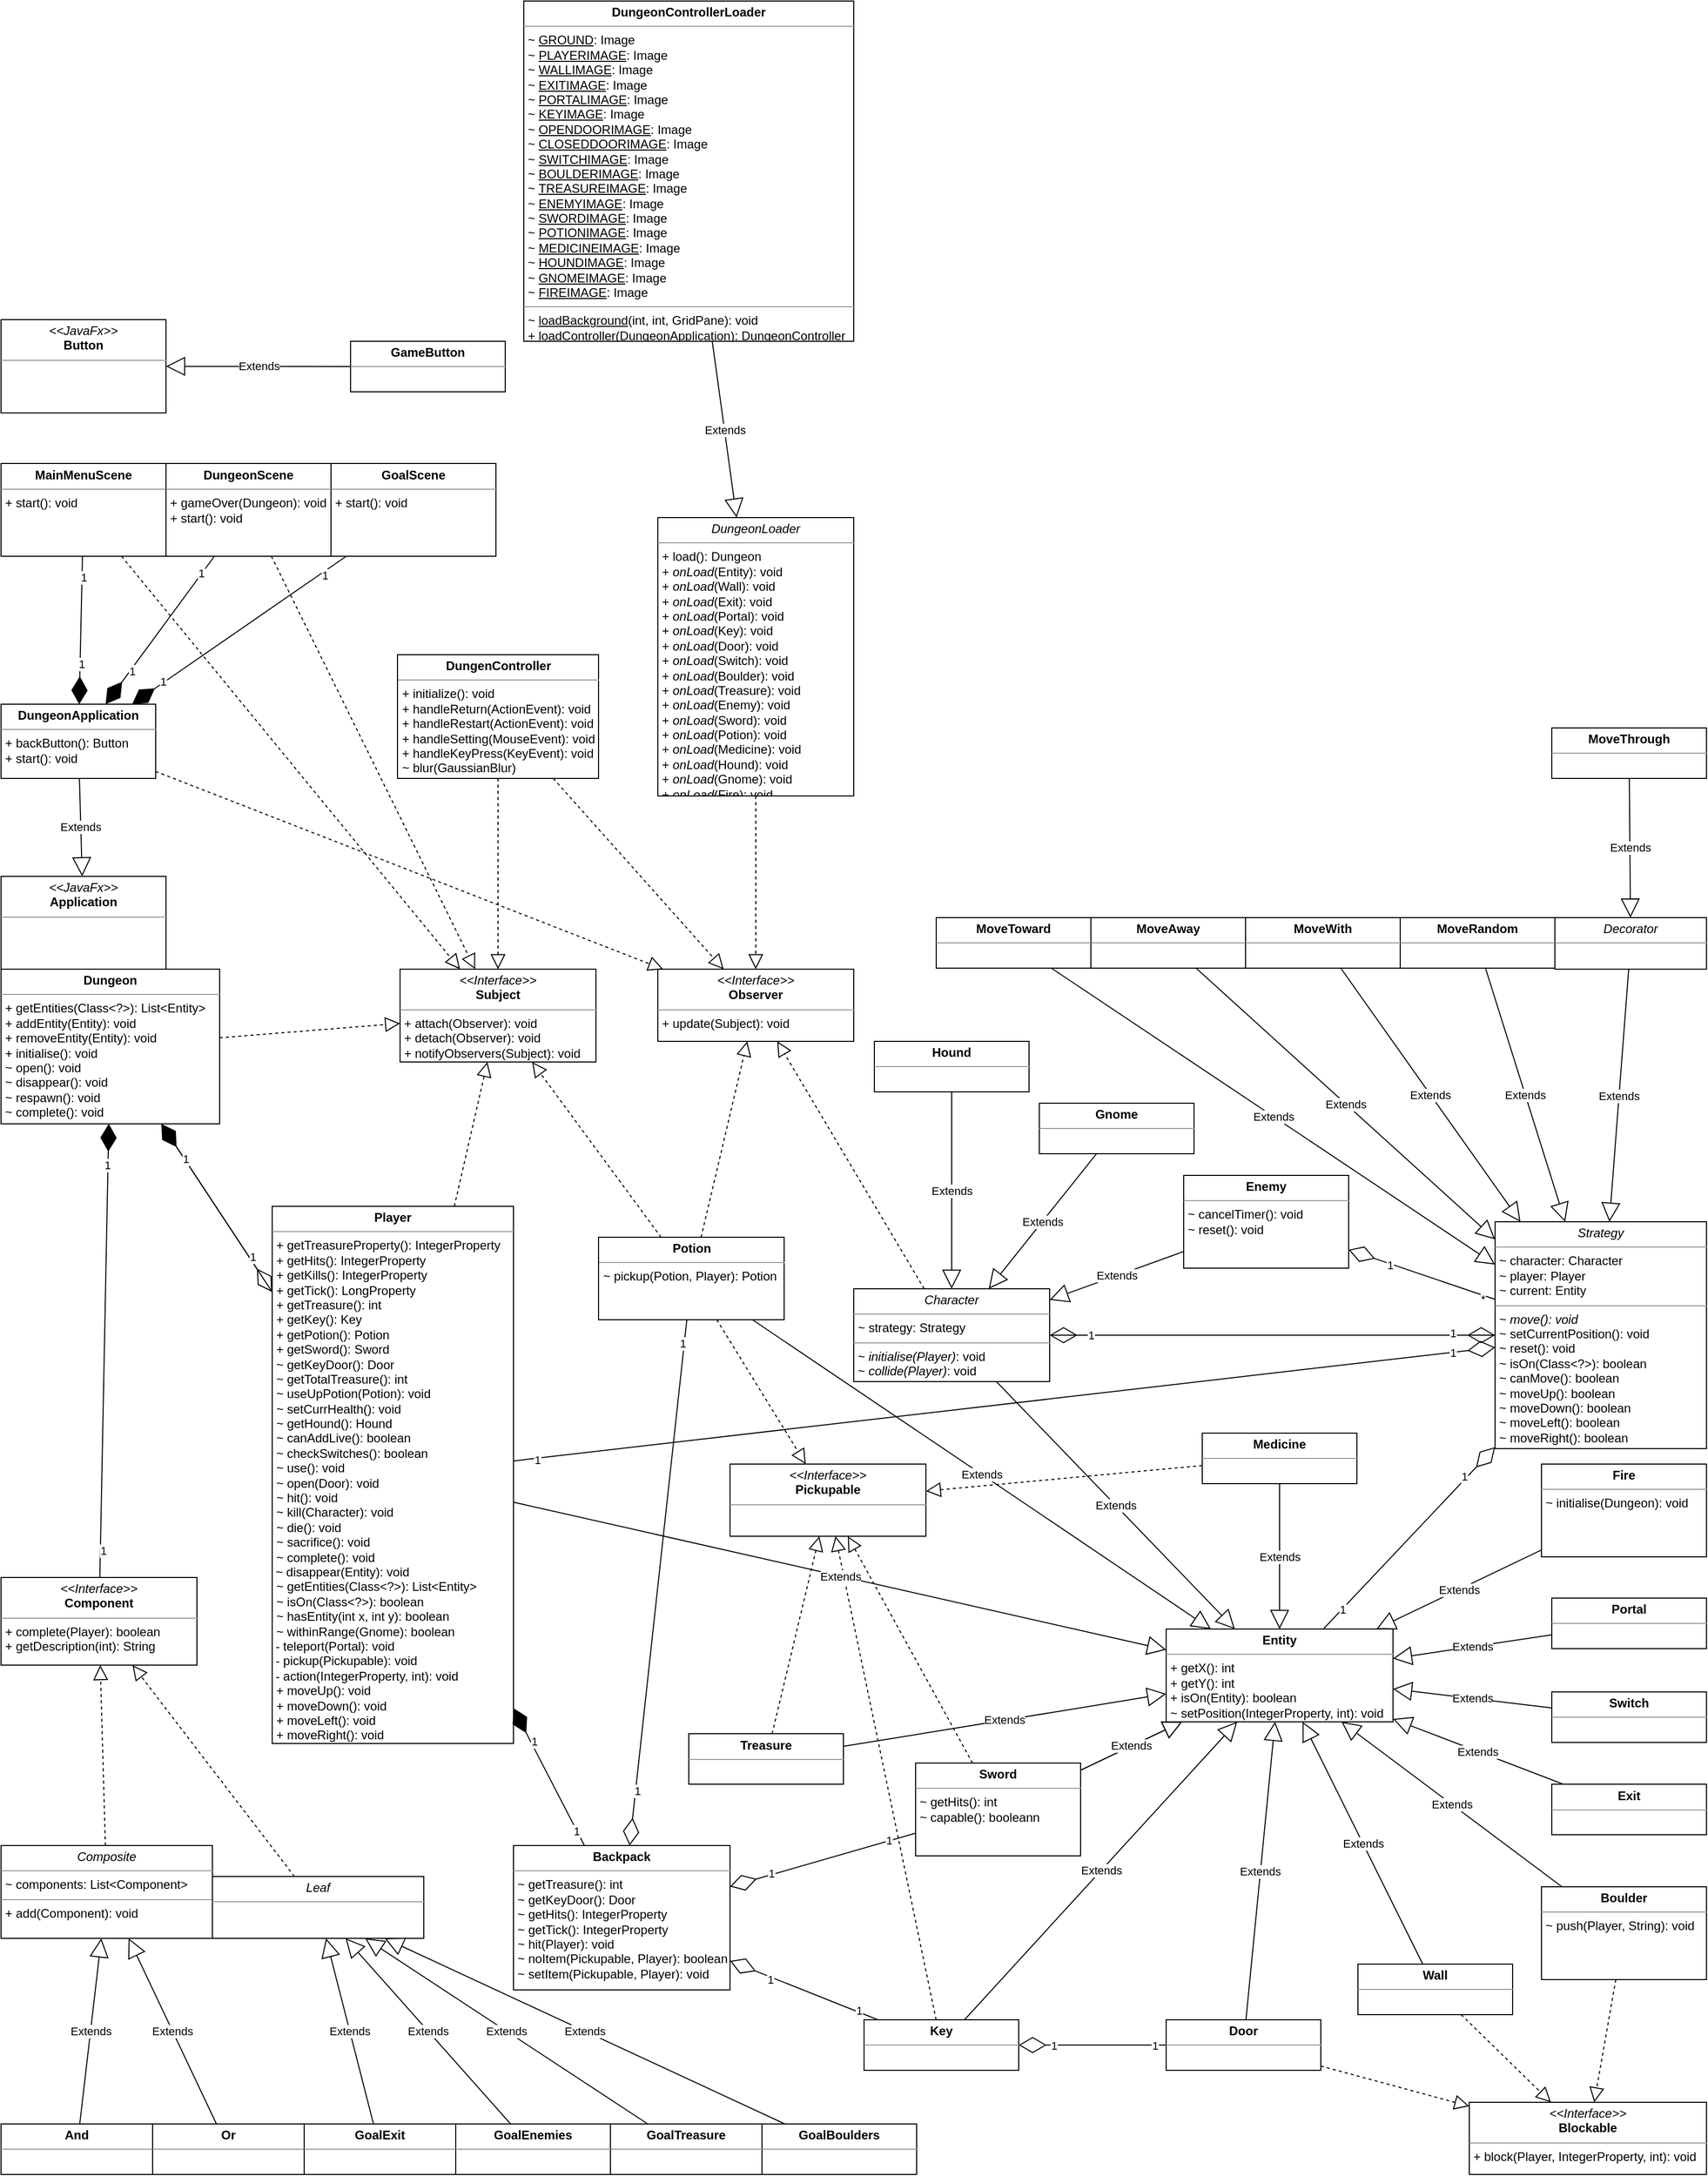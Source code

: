 <mxfile version="13.5.9" type="device"><diagram id="dGBNB9pzBKschyG0JTNg" name="Page-1"><mxGraphModel dx="1940" dy="1977" grid="1" gridSize="10" guides="1" tooltips="1" connect="1" arrows="1" fold="1" page="1" pageScale="1" pageWidth="827" pageHeight="1169" math="0" shadow="0"><root><mxCell id="0"/><mxCell id="1" parent="0"/><mxCell id="4qZmEuOJbKXyAYXRWjzW-1" value="&lt;p style=&quot;margin: 0px ; margin-top: 4px ; text-align: center&quot;&gt;&lt;b&gt;Player&lt;/b&gt;&lt;/p&gt;&lt;hr size=&quot;1&quot;&gt;&lt;p style=&quot;margin: 0px ; margin-left: 4px&quot;&gt;+ getTreasureProperty(): IntegerProperty&lt;/p&gt;&lt;p style=&quot;margin: 0px ; margin-left: 4px&quot;&gt;+ getHits(): IntegerProperty&lt;/p&gt;&lt;p style=&quot;margin: 0px ; margin-left: 4px&quot;&gt;+ getKills(): IntegerProperty&lt;/p&gt;&lt;p style=&quot;margin: 0px ; margin-left: 4px&quot;&gt;+ getTick(): LongProperty&lt;/p&gt;&lt;p style=&quot;margin: 0px ; margin-left: 4px&quot;&gt;+ getTreasure(): int&lt;/p&gt;&lt;p style=&quot;margin: 0px ; margin-left: 4px&quot;&gt;+ getKey(): Key&lt;/p&gt;&lt;p style=&quot;margin: 0px ; margin-left: 4px&quot;&gt;+ getPotion(): Potion&lt;/p&gt;&lt;p style=&quot;margin: 0px ; margin-left: 4px&quot;&gt;+ getSword(): Sword&lt;/p&gt;&lt;p style=&quot;margin: 0px 0px 0px 4px&quot;&gt;~ getKeyDoor(): Door&lt;br&gt;&lt;/p&gt;&lt;p style=&quot;margin: 0px 0px 0px 4px&quot;&gt;~ getTotalTreasure(): int&lt;/p&gt;&lt;p style=&quot;margin: 0px ; margin-left: 4px&quot;&gt;~ useUpPotion(Potion): void&lt;/p&gt;&lt;p style=&quot;margin: 0px 0px 0px 4px&quot;&gt;~ setCurrHealth(): void&lt;/p&gt;&lt;p style=&quot;margin: 0px 0px 0px 4px&quot;&gt;~ getHound(): Hound&lt;/p&gt;&lt;p style=&quot;margin: 0px ; margin-left: 4px&quot;&gt;~ canAddLive(): boolean&lt;/p&gt;&lt;p style=&quot;margin: 0px ; margin-left: 4px&quot;&gt;~ checkSwitches(): boolean&lt;/p&gt;&lt;p style=&quot;margin: 0px ; margin-left: 4px&quot;&gt;~ use(): void&lt;/p&gt;&lt;p style=&quot;margin: 0px ; margin-left: 4px&quot;&gt;~ open(Door): void&lt;br&gt;&lt;/p&gt;&lt;p style=&quot;margin: 0px ; margin-left: 4px&quot;&gt;~ hit(): void&lt;/p&gt;&lt;p style=&quot;margin: 0px ; margin-left: 4px&quot;&gt;~ kill(Character): void&lt;/p&gt;&lt;p style=&quot;margin: 0px ; margin-left: 4px&quot;&gt;~ die(): void&lt;br&gt;&lt;/p&gt;&lt;p style=&quot;margin: 0px ; margin-left: 4px&quot;&gt;~ sacrifice(): void&lt;/p&gt;&lt;p style=&quot;margin: 0px ; margin-left: 4px&quot;&gt;~ complete(): void&lt;/p&gt;&amp;nbsp;~ disappear(Entity): void&lt;br&gt;&lt;p style=&quot;margin: 0px ; margin-left: 4px&quot;&gt;~ getEntities(Class&amp;lt;?&amp;gt;): List&amp;lt;Entity&amp;gt;&lt;/p&gt;&lt;p style=&quot;margin: 0px 0px 0px 4px&quot;&gt;~ isOn(Class&amp;lt;?&amp;gt;): boolean&lt;/p&gt;&lt;p style=&quot;margin: 0px 0px 0px 4px&quot;&gt;~ hasEntity(int x, int y): boolean&lt;/p&gt;&lt;p style=&quot;margin: 0px 0px 0px 4px&quot;&gt;~ withinRange(Gnome): boolean&lt;/p&gt;&amp;nbsp;- teleport(Portal): void&lt;br&gt;&amp;nbsp;- pickup(Pickupable): void&lt;br&gt;&lt;div&gt;&amp;nbsp;- action(IntegerProperty, int): void&lt;/div&gt;&lt;p style=&quot;margin: 0px ; margin-left: 4px&quot;&gt;+ moveUp(): void&lt;/p&gt;&lt;p style=&quot;margin: 0px ; margin-left: 4px&quot;&gt;+ moveDown(): void&lt;br&gt;&lt;/p&gt;&lt;p style=&quot;margin: 0px ; margin-left: 4px&quot;&gt;+ moveLeft(): void&lt;br&gt;&lt;/p&gt;&lt;p style=&quot;margin: 0px ; margin-left: 4px&quot;&gt;+ moveRight(): void&lt;br&gt;&lt;/p&gt;&lt;p style=&quot;margin: 0px ; margin-left: 4px&quot;&gt;+ moveBoulder(): void&lt;/p&gt;" style="verticalAlign=top;align=left;overflow=fill;fontSize=12;fontFamily=Helvetica;html=1;" parent="1" vertex="1"><mxGeometry x="-564" y="230" width="234" height="521" as="geometry"/></mxCell><mxCell id="4qZmEuOJbKXyAYXRWjzW-6" value="&lt;p style=&quot;margin: 0px ; margin-top: 4px ; text-align: center&quot;&gt;&lt;i&gt;&amp;lt;&amp;lt;Interface&amp;gt;&amp;gt;&lt;/i&gt;&lt;br&gt;&lt;b&gt;Pickupable&lt;/b&gt;&lt;/p&gt;&lt;hr size=&quot;1&quot;&gt;&lt;p style=&quot;margin: 0px ; margin-left: 4px&quot;&gt;&lt;br&gt;&lt;/p&gt;" style="verticalAlign=top;align=left;overflow=fill;fontSize=12;fontFamily=Helvetica;html=1;" parent="1" vertex="1"><mxGeometry x="-120" y="480" width="190" height="70" as="geometry"/></mxCell><mxCell id="4qZmEuOJbKXyAYXRWjzW-15" value="&lt;p style=&quot;margin: 0px ; margin-top: 4px ; text-align: center&quot;&gt;&lt;b&gt;Entity&lt;/b&gt;&lt;/p&gt;&lt;hr size=&quot;1&quot;&gt;&lt;p style=&quot;margin: 0px 0px 0px 4px&quot;&gt;+ getX(): int&lt;/p&gt;&lt;p style=&quot;margin: 0px 0px 0px 4px&quot;&gt;+ getY(): int&lt;/p&gt;&lt;p style=&quot;margin: 0px ; margin-left: 4px&quot;&gt;+ isOn(Entity): boolean&lt;/p&gt;&lt;p style=&quot;margin: 0px ; margin-left: 4px&quot;&gt;~ setPosition(IntegerProperty, int): void&lt;br&gt;&lt;/p&gt;" style="verticalAlign=top;align=left;overflow=fill;fontSize=12;fontFamily=Helvetica;html=1;" parent="1" vertex="1"><mxGeometry x="303" y="640" width="220" height="90" as="geometry"/></mxCell><mxCell id="4qZmEuOJbKXyAYXRWjzW-17" value="&lt;p style=&quot;margin: 0px ; margin-top: 4px ; text-align: center&quot;&gt;&lt;b&gt;Wall&lt;/b&gt;&lt;/p&gt;&lt;hr size=&quot;1&quot;&gt;&lt;p style=&quot;margin: 0px ; margin-left: 4px&quot;&gt;&lt;br&gt;&lt;/p&gt;" style="verticalAlign=top;align=left;overflow=fill;fontSize=12;fontFamily=Helvetica;html=1;" parent="1" vertex="1"><mxGeometry x="489" y="965" width="150" height="49" as="geometry"/></mxCell><mxCell id="4qZmEuOJbKXyAYXRWjzW-19" value="Extends" style="endArrow=block;endSize=16;endFill=0;html=1;" parent="1" source="4qZmEuOJbKXyAYXRWjzW-17" target="4qZmEuOJbKXyAYXRWjzW-15" edge="1"><mxGeometry width="160" relative="1" as="geometry"><mxPoint x="380" y="220" as="sourcePoint"/><mxPoint x="540" y="220" as="targetPoint"/></mxGeometry></mxCell><mxCell id="4qZmEuOJbKXyAYXRWjzW-20" value="Extends" style="endArrow=block;endSize=16;endFill=0;html=1;" parent="1" source="4qZmEuOJbKXyAYXRWjzW-37" target="4qZmEuOJbKXyAYXRWjzW-15" edge="1"><mxGeometry width="160" relative="1" as="geometry"><mxPoint x="380" y="220" as="sourcePoint"/><mxPoint x="540" y="220" as="targetPoint"/></mxGeometry></mxCell><mxCell id="4qZmEuOJbKXyAYXRWjzW-22" value="" style="endArrow=diamondThin;endFill=1;endSize=24;html=1;" parent="1" source="4qZmEuOJbKXyAYXRWjzW-1" target="n2Cn0jF9fM4lmI9xNu7--48" edge="1"><mxGeometry width="160" relative="1" as="geometry"><mxPoint x="400" y="290" as="sourcePoint"/><mxPoint x="-653.48" y="230.5" as="targetPoint"/></mxGeometry></mxCell><mxCell id="4qZmEuOJbKXyAYXRWjzW-23" value="" style="endArrow=diamondThin;endFill=0;endSize=24;html=1;" parent="1" source="n2Cn0jF9fM4lmI9xNu7--48" target="4qZmEuOJbKXyAYXRWjzW-1" edge="1"><mxGeometry width="160" relative="1" as="geometry"><mxPoint x="-653.48" y="230.5" as="sourcePoint"/><mxPoint x="460" y="150" as="targetPoint"/></mxGeometry></mxCell><mxCell id="FSYjqo2lRWDhM0dCMN-0-17" value="1" style="edgeLabel;html=1;align=center;verticalAlign=middle;resizable=0;points=[];" parent="4qZmEuOJbKXyAYXRWjzW-23" vertex="1" connectable="0"><mxGeometry x="-0.733" relative="1" as="geometry"><mxPoint x="9.44" y="12.53" as="offset"/></mxGeometry></mxCell><mxCell id="FSYjqo2lRWDhM0dCMN-0-18" value="1" style="edgeLabel;html=1;align=center;verticalAlign=middle;resizable=0;points=[];" parent="4qZmEuOJbKXyAYXRWjzW-23" vertex="1" connectable="0"><mxGeometry x="0.709" relative="1" as="geometry"><mxPoint x="-3.79" y="-10.85" as="offset"/></mxGeometry></mxCell><mxCell id="4qZmEuOJbKXyAYXRWjzW-33" value="&lt;p style=&quot;margin: 0px ; margin-top: 4px ; text-align: center&quot;&gt;&lt;b&gt;Sword&lt;/b&gt;&lt;/p&gt;&lt;hr size=&quot;1&quot;&gt;&lt;p style=&quot;margin: 0px ; margin-left: 4px&quot;&gt;~ getHits(): int&lt;/p&gt;&lt;p style=&quot;margin: 0px ; margin-left: 4px&quot;&gt;~ capable(): booleann&lt;/p&gt;" style="verticalAlign=top;align=left;overflow=fill;fontSize=12;fontFamily=Helvetica;html=1;" parent="1" vertex="1"><mxGeometry x="60" y="770" width="160" height="90" as="geometry"/></mxCell><mxCell id="4qZmEuOJbKXyAYXRWjzW-39" value="" style="endArrow=block;dashed=1;endFill=0;endSize=12;html=1;" parent="1" source="CSgy47Aj_oMEI0yJfDpS-7" target="4qZmEuOJbKXyAYXRWjzW-6" edge="1"><mxGeometry width="160" relative="1" as="geometry"><mxPoint x="51.683" y="990" as="sourcePoint"/><mxPoint x="1200" y="290" as="targetPoint"/></mxGeometry></mxCell><mxCell id="4qZmEuOJbKXyAYXRWjzW-40" value="" style="endArrow=block;dashed=1;endFill=0;endSize=12;html=1;" parent="1" source="4qZmEuOJbKXyAYXRWjzW-33" target="4qZmEuOJbKXyAYXRWjzW-6" edge="1"><mxGeometry width="160" relative="1" as="geometry"><mxPoint x="1040" y="290" as="sourcePoint"/><mxPoint x="1200" y="290" as="targetPoint"/></mxGeometry></mxCell><mxCell id="4qZmEuOJbKXyAYXRWjzW-41" value="" style="endArrow=block;dashed=1;endFill=0;endSize=12;html=1;" parent="1" source="AwDrc8x2bFWSX-xNUkbg-12" target="4qZmEuOJbKXyAYXRWjzW-6" edge="1"><mxGeometry width="160" relative="1" as="geometry"><mxPoint x="-35.882" y="560" as="sourcePoint"/><mxPoint x="1200" y="290" as="targetPoint"/></mxGeometry></mxCell><mxCell id="4qZmEuOJbKXyAYXRWjzW-42" value="" style="endArrow=block;dashed=1;endFill=0;endSize=12;html=1;" parent="1" source="CSgy47Aj_oMEI0yJfDpS-2" target="4qZmEuOJbKXyAYXRWjzW-6" edge="1"><mxGeometry width="160" relative="1" as="geometry"><mxPoint x="-146.978" y="365" as="sourcePoint"/><mxPoint x="1200" y="290" as="targetPoint"/></mxGeometry></mxCell><mxCell id="4qZmEuOJbKXyAYXRWjzW-45" value="Extends" style="endArrow=block;endSize=16;endFill=0;html=1;" parent="1" source="CSgy47Aj_oMEI0yJfDpS-6" target="4qZmEuOJbKXyAYXRWjzW-15" edge="1"><mxGeometry width="160" relative="1" as="geometry"><mxPoint x="667" y="613.743" as="sourcePoint"/><mxPoint x="830" y="290" as="targetPoint"/></mxGeometry></mxCell><mxCell id="4qZmEuOJbKXyAYXRWjzW-46" value="Extends" style="endArrow=block;endSize=16;endFill=0;html=1;" parent="1" source="CSgy47Aj_oMEI0yJfDpS-12" target="Q_9I1Lsqgckj_vBAmT-H-5" edge="1"><mxGeometry width="160" relative="1" as="geometry"><mxPoint x="320" y="207.213" as="sourcePoint"/><mxPoint x="830" y="290" as="targetPoint"/></mxGeometry></mxCell><mxCell id="4qZmEuOJbKXyAYXRWjzW-47" value="Extends" style="endArrow=block;endSize=16;endFill=0;html=1;" parent="1" source="FSYjqo2lRWDhM0dCMN-0-36" target="4qZmEuOJbKXyAYXRWjzW-15" edge="1"><mxGeometry width="160" relative="1" as="geometry"><mxPoint x="131.001" y="980" as="sourcePoint"/><mxPoint x="830" y="290" as="targetPoint"/></mxGeometry></mxCell><mxCell id="4qZmEuOJbKXyAYXRWjzW-49" value="Extends" style="endArrow=block;endSize=16;endFill=0;html=1;" parent="1" source="CSgy47Aj_oMEI0yJfDpS-8" target="4qZmEuOJbKXyAYXRWjzW-15" edge="1"><mxGeometry width="160" relative="1" as="geometry"><mxPoint x="375.292" y="990" as="sourcePoint"/><mxPoint x="830" y="290" as="targetPoint"/></mxGeometry></mxCell><mxCell id="4qZmEuOJbKXyAYXRWjzW-50" value="Extends" style="endArrow=block;endSize=16;endFill=0;html=1;" parent="1" source="4qZmEuOJbKXyAYXRWjzW-33" target="4qZmEuOJbKXyAYXRWjzW-15" edge="1"><mxGeometry width="160" relative="1" as="geometry"><mxPoint x="670" y="290" as="sourcePoint"/><mxPoint x="830" y="290" as="targetPoint"/></mxGeometry></mxCell><mxCell id="4qZmEuOJbKXyAYXRWjzW-51" value="Extends" style="endArrow=block;endSize=16;endFill=0;html=1;" parent="1" source="CSgy47Aj_oMEI0yJfDpS-5" target="4qZmEuOJbKXyAYXRWjzW-15" edge="1"><mxGeometry width="160" relative="1" as="geometry"><mxPoint x="667" y="705" as="sourcePoint"/><mxPoint x="830" y="290" as="targetPoint"/></mxGeometry></mxCell><mxCell id="4qZmEuOJbKXyAYXRWjzW-52" value="Extends" style="endArrow=block;endSize=16;endFill=0;html=1;" parent="1" source="4qZmEuOJbKXyAYXRWjzW-33" target="4qZmEuOJbKXyAYXRWjzW-15" edge="1"><mxGeometry width="160" relative="1" as="geometry"><mxPoint x="1090" y="480" as="sourcePoint"/><mxPoint x="1250" y="480" as="targetPoint"/></mxGeometry></mxCell><mxCell id="4qZmEuOJbKXyAYXRWjzW-53" value="Extends" style="endArrow=block;endSize=16;endFill=0;html=1;" parent="1" source="AwDrc8x2bFWSX-xNUkbg-12" target="4qZmEuOJbKXyAYXRWjzW-15" edge="1"><mxGeometry width="160" relative="1" as="geometry"><mxPoint x="120" y="614.665" as="sourcePoint"/><mxPoint x="1241" y="510" as="targetPoint"/></mxGeometry></mxCell><mxCell id="4qZmEuOJbKXyAYXRWjzW-54" value="Extends" style="endArrow=block;endSize=16;endFill=0;html=1;" parent="1" source="CSgy47Aj_oMEI0yJfDpS-7" target="4qZmEuOJbKXyAYXRWjzW-15" edge="1"><mxGeometry width="160" relative="1" as="geometry"><mxPoint x="103.446" y="990" as="sourcePoint"/><mxPoint x="1070" y="490" as="targetPoint"/></mxGeometry></mxCell><mxCell id="4qZmEuOJbKXyAYXRWjzW-55" value="Extends" style="endArrow=block;endSize=16;endFill=0;html=1;" parent="1" source="CSgy47Aj_oMEI0yJfDpS-2" target="4qZmEuOJbKXyAYXRWjzW-15" edge="1"><mxGeometry width="160" relative="1" as="geometry"><mxPoint x="-100" y="358.321" as="sourcePoint"/><mxPoint x="1170" y="490" as="targetPoint"/></mxGeometry></mxCell><mxCell id="4qZmEuOJbKXyAYXRWjzW-37" value="&lt;p style=&quot;margin: 0px ; margin-top: 4px ; text-align: center&quot;&gt;&lt;b&gt;Boulder&lt;/b&gt;&lt;/p&gt;&lt;hr size=&quot;1&quot;&gt;&lt;p style=&quot;margin: 0px ; margin-left: 4px&quot;&gt;~ push(Player, String): void&lt;/p&gt;" style="verticalAlign=top;align=left;overflow=fill;fontSize=12;fontFamily=Helvetica;html=1;" parent="1" vertex="1"><mxGeometry x="667" y="890" width="160" height="90" as="geometry"/></mxCell><mxCell id="4qZmEuOJbKXyAYXRWjzW-56" value="Extends" style="endArrow=block;endSize=16;endFill=0;html=1;" parent="1" source="4qZmEuOJbKXyAYXRWjzW-1" target="4qZmEuOJbKXyAYXRWjzW-15" edge="1"><mxGeometry width="160" relative="1" as="geometry"><mxPoint x="474.794" y="270" as="sourcePoint"/><mxPoint x="1007.912" y="840.0" as="targetPoint"/></mxGeometry></mxCell><mxCell id="4qZmEuOJbKXyAYXRWjzW-62" value="&lt;p style=&quot;margin: 0px ; margin-top: 4px ; text-align: center&quot;&gt;&lt;i&gt;&amp;lt;&amp;lt;Interface&amp;gt;&amp;gt;&lt;/i&gt;&lt;br&gt;&lt;b&gt;Observer&lt;/b&gt;&lt;/p&gt;&lt;hr size=&quot;1&quot;&gt;&lt;p style=&quot;margin: 0px ; margin-left: 4px&quot;&gt;+ update(Subject): void&lt;br&gt;&lt;/p&gt;" style="verticalAlign=top;align=left;overflow=fill;fontSize=12;fontFamily=Helvetica;html=1;" parent="1" vertex="1"><mxGeometry x="-190" width="190" height="70" as="geometry"/></mxCell><mxCell id="4qZmEuOJbKXyAYXRWjzW-63" value="&lt;p style=&quot;margin: 0px ; margin-top: 4px ; text-align: center&quot;&gt;&lt;i&gt;&amp;lt;&amp;lt;Interface&amp;gt;&amp;gt;&lt;/i&gt;&lt;br&gt;&lt;b&gt;Subject&lt;/b&gt;&lt;/p&gt;&lt;hr size=&quot;1&quot;&gt;&lt;p style=&quot;margin: 0px ; margin-left: 4px&quot;&gt;+ attach(Observer): void&lt;br&gt;&lt;/p&gt;&lt;p style=&quot;margin: 0px ; margin-left: 4px&quot;&gt;+ detach(Observer): void&lt;br&gt;&lt;/p&gt;&lt;p style=&quot;margin: 0px ; margin-left: 4px&quot;&gt;+ notifyObservers(Subject): void&lt;/p&gt;" style="verticalAlign=top;align=left;overflow=fill;fontSize=12;fontFamily=Helvetica;html=1;" parent="1" vertex="1"><mxGeometry x="-440" width="190" height="90" as="geometry"/></mxCell><mxCell id="4qZmEuOJbKXyAYXRWjzW-65" value="" style="endArrow=block;dashed=1;endFill=0;endSize=12;html=1;" parent="1" source="Q_9I1Lsqgckj_vBAmT-H-5" target="4qZmEuOJbKXyAYXRWjzW-62" edge="1"><mxGeometry width="160" relative="1" as="geometry"><mxPoint x="360.0" y="768.134" as="sourcePoint"/><mxPoint x="260" y="870" as="targetPoint"/></mxGeometry></mxCell><mxCell id="4qZmEuOJbKXyAYXRWjzW-66" value="" style="endArrow=block;dashed=1;endFill=0;endSize=12;html=1;" parent="1" source="4qZmEuOJbKXyAYXRWjzW-1" target="4qZmEuOJbKXyAYXRWjzW-63" edge="1"><mxGeometry width="160" relative="1" as="geometry"><mxPoint x="370.0" y="778.134" as="sourcePoint"/><mxPoint x="210.0" y="804.403" as="targetPoint"/></mxGeometry></mxCell><mxCell id="_rM12HRmOFVxAwP59w3v-1" value="&lt;p style=&quot;margin: 0px ; margin-top: 4px ; text-align: center&quot;&gt;&lt;i&gt;&amp;lt;&amp;lt;Interface&amp;gt;&amp;gt;&lt;/i&gt;&lt;br&gt;&lt;b&gt;Blockable&lt;/b&gt;&lt;/p&gt;&lt;hr size=&quot;1&quot;&gt;&lt;p style=&quot;margin: 0px ; margin-left: 4px&quot;&gt;+ block(Player, IntegerProperty, int): void&lt;br&gt;&lt;/p&gt;" style="verticalAlign=top;align=left;overflow=fill;fontSize=12;fontFamily=Helvetica;html=1;" parent="1" vertex="1"><mxGeometry x="597" y="1099" width="230" height="70" as="geometry"/></mxCell><mxCell id="_rM12HRmOFVxAwP59w3v-2" value="" style="endArrow=block;dashed=1;endFill=0;endSize=12;html=1;" parent="1" source="4qZmEuOJbKXyAYXRWjzW-17" target="_rM12HRmOFVxAwP59w3v-1" edge="1"><mxGeometry width="160" relative="1" as="geometry"><mxPoint x="1240" y="1010" as="sourcePoint"/><mxPoint x="1400" y="1010" as="targetPoint"/></mxGeometry></mxCell><mxCell id="_rM12HRmOFVxAwP59w3v-3" value="" style="endArrow=block;dashed=1;endFill=0;endSize=12;html=1;" parent="1" source="4qZmEuOJbKXyAYXRWjzW-37" target="_rM12HRmOFVxAwP59w3v-1" edge="1"><mxGeometry width="160" relative="1" as="geometry"><mxPoint x="1240" y="1010" as="sourcePoint"/><mxPoint x="1400" y="1010" as="targetPoint"/></mxGeometry></mxCell><mxCell id="_rM12HRmOFVxAwP59w3v-4" value="" style="endArrow=block;dashed=1;endFill=0;endSize=12;html=1;" parent="1" source="CSgy47Aj_oMEI0yJfDpS-8" target="_rM12HRmOFVxAwP59w3v-1" edge="1"><mxGeometry width="160" relative="1" as="geometry"><mxPoint x="450" y="1054.327" as="sourcePoint"/><mxPoint x="1400" y="1010" as="targetPoint"/></mxGeometry></mxCell><mxCell id="VdxL3E21UM0IVZi_95-D-2" value="" style="endArrow=diamondThin;endFill=0;endSize=24;html=1;" parent="1" source="CSgy47Aj_oMEI0yJfDpS-8" target="CSgy47Aj_oMEI0yJfDpS-7" edge="1"><mxGeometry width="160" relative="1" as="geometry"><mxPoint x="290" y="1034" as="sourcePoint"/><mxPoint x="140" y="1030" as="targetPoint"/></mxGeometry></mxCell><mxCell id="FSYjqo2lRWDhM0dCMN-0-47" value="1" style="edgeLabel;html=1;align=center;verticalAlign=middle;resizable=0;points=[];" parent="VdxL3E21UM0IVZi_95-D-2" vertex="1" connectable="0"><mxGeometry x="0.472" relative="1" as="geometry"><mxPoint x="-4.57" as="offset"/></mxGeometry></mxCell><mxCell id="FSYjqo2lRWDhM0dCMN-0-48" value="1" style="edgeLabel;html=1;align=center;verticalAlign=middle;resizable=0;points=[];" parent="VdxL3E21UM0IVZi_95-D-2" vertex="1" connectable="0"><mxGeometry x="-0.779" relative="1" as="geometry"><mxPoint x="4.29" as="offset"/></mxGeometry></mxCell><mxCell id="9vTCtSEXBDnw1rzIaKb8-1" value="&lt;p style=&quot;margin: 0px ; margin-top: 4px ; text-align: center&quot;&gt;&lt;i&gt;&amp;lt;&amp;lt;Interface&amp;gt;&amp;gt;&lt;/i&gt;&lt;br&gt;&lt;b&gt;Component&lt;/b&gt;&lt;/p&gt;&lt;hr size=&quot;1&quot;&gt;&lt;p style=&quot;margin: 0px ; margin-left: 4px&quot;&gt;+ complete(Player): boolean&lt;/p&gt;&lt;p style=&quot;margin: 0px ; margin-left: 4px&quot;&gt;+ getDescription(int): String&lt;/p&gt;" style="verticalAlign=top;align=left;overflow=fill;fontSize=12;fontFamily=Helvetica;html=1;" parent="1" vertex="1"><mxGeometry x="-827" y="590" width="190" height="85" as="geometry"/></mxCell><mxCell id="9vTCtSEXBDnw1rzIaKb8-3" value="&lt;p style=&quot;margin: 0px ; margin-top: 4px ; text-align: center&quot;&gt;&lt;b&gt;And&lt;/b&gt;&lt;/p&gt;&lt;hr size=&quot;1&quot;&gt;&lt;div style=&quot;height: 2px&quot;&gt;&lt;/div&gt;" style="verticalAlign=top;align=left;overflow=fill;fontSize=12;fontFamily=Helvetica;html=1;" parent="1" vertex="1"><mxGeometry x="-827" y="1120" width="147" height="49" as="geometry"/></mxCell><mxCell id="9vTCtSEXBDnw1rzIaKb8-4" value="" style="endArrow=block;dashed=1;endFill=0;endSize=12;html=1;" parent="1" source="9vTCtSEXBDnw1rzIaKb8-6" target="9vTCtSEXBDnw1rzIaKb8-1" edge="1"><mxGeometry width="160" relative="1" as="geometry"><mxPoint x="110" y="600" as="sourcePoint"/><mxPoint x="330" y="840" as="targetPoint"/></mxGeometry></mxCell><mxCell id="9vTCtSEXBDnw1rzIaKb8-6" value="&lt;p style=&quot;margin: 0px ; margin-top: 4px ; text-align: center&quot;&gt;&lt;i&gt;Composite&lt;/i&gt;&lt;/p&gt;&lt;hr size=&quot;1&quot;&gt;&lt;p style=&quot;margin: 0px ; margin-left: 4px&quot;&gt;~ components: List&amp;lt;Component&amp;gt;&lt;/p&gt;&lt;hr size=&quot;1&quot;&gt;&lt;p style=&quot;margin: 0px ; margin-left: 4px&quot;&gt;+ add(Component): void&lt;/p&gt;" style="verticalAlign=top;align=left;overflow=fill;fontSize=12;fontFamily=Helvetica;html=1;" parent="1" vertex="1"><mxGeometry x="-827" y="850" width="205" height="90" as="geometry"/></mxCell><mxCell id="9vTCtSEXBDnw1rzIaKb8-7" value="" style="endArrow=block;dashed=1;endFill=0;endSize=12;html=1;" parent="1" source="9vTCtSEXBDnw1rzIaKb8-12" target="9vTCtSEXBDnw1rzIaKb8-1" edge="1"><mxGeometry width="160" relative="1" as="geometry"><mxPoint x="170" y="650" as="sourcePoint"/><mxPoint x="330" y="650" as="targetPoint"/></mxGeometry></mxCell><mxCell id="9vTCtSEXBDnw1rzIaKb8-8" value="&lt;p style=&quot;margin: 0px ; margin-top: 4px ; text-align: center&quot;&gt;&lt;b&gt;Or&lt;/b&gt;&lt;/p&gt;&lt;hr size=&quot;1&quot;&gt;&lt;div style=&quot;height: 2px&quot;&gt;&lt;/div&gt;" style="verticalAlign=top;align=left;overflow=fill;fontSize=12;fontFamily=Helvetica;html=1;" parent="1" vertex="1"><mxGeometry x="-680" y="1120" width="147" height="49" as="geometry"/></mxCell><mxCell id="9vTCtSEXBDnw1rzIaKb8-10" value="Extends" style="endArrow=block;endSize=16;endFill=0;html=1;" parent="1" source="9vTCtSEXBDnw1rzIaKb8-3" target="9vTCtSEXBDnw1rzIaKb8-6" edge="1"><mxGeometry width="160" relative="1" as="geometry"><mxPoint x="-510" y="650" as="sourcePoint"/><mxPoint x="-350" y="650" as="targetPoint"/></mxGeometry></mxCell><mxCell id="9vTCtSEXBDnw1rzIaKb8-11" value="Extends" style="endArrow=block;endSize=16;endFill=0;html=1;" parent="1" source="9vTCtSEXBDnw1rzIaKb8-8" target="9vTCtSEXBDnw1rzIaKb8-6" edge="1"><mxGeometry width="160" relative="1" as="geometry"><mxPoint x="-550" y="670" as="sourcePoint"/><mxPoint x="-390" y="670" as="targetPoint"/></mxGeometry></mxCell><mxCell id="9vTCtSEXBDnw1rzIaKb8-12" value="&lt;p style=&quot;margin: 0px ; margin-top: 4px ; text-align: center&quot;&gt;&lt;i&gt;Leaf&lt;/i&gt;&lt;/p&gt;&lt;hr size=&quot;1&quot;&gt;&lt;p style=&quot;margin: 0px ; margin-left: 4px&quot;&gt;&lt;br&gt;&lt;/p&gt;" style="verticalAlign=top;align=left;overflow=fill;fontSize=12;fontFamily=Helvetica;html=1;" parent="1" vertex="1"><mxGeometry x="-622" y="880" width="205" height="60" as="geometry"/></mxCell><mxCell id="9vTCtSEXBDnw1rzIaKb8-13" value="&lt;p style=&quot;margin: 0px ; margin-top: 4px ; text-align: center&quot;&gt;&lt;b&gt;GoalExit&lt;/b&gt;&lt;/p&gt;&lt;hr size=&quot;1&quot;&gt;&lt;div style=&quot;height: 2px&quot;&gt;&lt;/div&gt;" style="verticalAlign=top;align=left;overflow=fill;fontSize=12;fontFamily=Helvetica;html=1;" parent="1" vertex="1"><mxGeometry x="-533" y="1120" width="147" height="49" as="geometry"/></mxCell><mxCell id="9vTCtSEXBDnw1rzIaKb8-14" value="&lt;p style=&quot;margin: 0px ; margin-top: 4px ; text-align: center&quot;&gt;&lt;b&gt;GoalBoulders&lt;/b&gt;&lt;/p&gt;&lt;hr size=&quot;1&quot;&gt;&lt;div style=&quot;height: 2px&quot;&gt;&lt;/div&gt;" style="verticalAlign=top;align=left;overflow=fill;fontSize=12;fontFamily=Helvetica;html=1;" parent="1" vertex="1"><mxGeometry x="-89" y="1120" width="150" height="49" as="geometry"/></mxCell><mxCell id="9vTCtSEXBDnw1rzIaKb8-16" value="&lt;p style=&quot;margin: 0px ; margin-top: 4px ; text-align: center&quot;&gt;&lt;b&gt;GoalTreasure&lt;/b&gt;&lt;br&gt;&lt;/p&gt;&lt;hr size=&quot;1&quot;&gt;&lt;div style=&quot;height: 2px&quot;&gt;&lt;/div&gt;" style="verticalAlign=top;align=left;overflow=fill;fontSize=12;fontFamily=Helvetica;html=1;" parent="1" vertex="1"><mxGeometry x="-236" y="1120" width="147" height="49" as="geometry"/></mxCell><mxCell id="9vTCtSEXBDnw1rzIaKb8-17" value="Extends" style="endArrow=block;endSize=16;endFill=0;html=1;" parent="1" source="9vTCtSEXBDnw1rzIaKb8-16" target="9vTCtSEXBDnw1rzIaKb8-12" edge="1"><mxGeometry width="160" relative="1" as="geometry"><mxPoint x="-620.244" y="970.0" as="sourcePoint"/><mxPoint x="-677.634" y="840.0" as="targetPoint"/></mxGeometry></mxCell><mxCell id="9vTCtSEXBDnw1rzIaKb8-18" value="Extends" style="endArrow=block;endSize=16;endFill=0;html=1;" parent="1" source="9vTCtSEXBDnw1rzIaKb8-14" target="9vTCtSEXBDnw1rzIaKb8-12" edge="1"><mxGeometry width="160" relative="1" as="geometry"><mxPoint x="-610.244" y="980.0" as="sourcePoint"/><mxPoint x="-667.634" y="850.0" as="targetPoint"/></mxGeometry></mxCell><mxCell id="9vTCtSEXBDnw1rzIaKb8-19" value="Extends" style="endArrow=block;endSize=16;endFill=0;html=1;" parent="1" source="9vTCtSEXBDnw1rzIaKb8-13" target="9vTCtSEXBDnw1rzIaKb8-12" edge="1"><mxGeometry width="160" relative="1" as="geometry"><mxPoint x="-600.244" y="990.0" as="sourcePoint"/><mxPoint x="-657.634" y="860.0" as="targetPoint"/></mxGeometry></mxCell><mxCell id="9vTCtSEXBDnw1rzIaKb8-20" value="Extends" style="endArrow=block;endSize=16;endFill=0;html=1;" parent="1" source="O3LaLfb6ABDBSDjuqljh-13" target="9vTCtSEXBDnw1rzIaKb8-12" edge="1"><mxGeometry width="160" relative="1" as="geometry"><mxPoint x="-512.557" y="1071" as="sourcePoint"/><mxPoint x="-647.634" y="870.0" as="targetPoint"/></mxGeometry></mxCell><mxCell id="9vTCtSEXBDnw1rzIaKb8-21" value="&lt;p style=&quot;margin: 0px ; margin-top: 4px ; text-align: center&quot;&gt;&lt;b&gt;Backpack&lt;/b&gt;&lt;/p&gt;&lt;hr size=&quot;1&quot;&gt;&lt;p style=&quot;margin: 0px ; margin-left: 4px&quot;&gt;~ getTreasure(): int&lt;/p&gt;&lt;p style=&quot;margin: 0px ; margin-left: 4px&quot;&gt;~ getKeyDoor(): Door&lt;/p&gt;&lt;p style=&quot;margin: 0px ; margin-left: 4px&quot;&gt;~ getHits(): IntegerProperty&lt;/p&gt;&lt;p style=&quot;margin: 0px ; margin-left: 4px&quot;&gt;~ getTick(): IntegerProperty&lt;/p&gt;&lt;p style=&quot;margin: 0px ; margin-left: 4px&quot;&gt;~ hit(Player): void&lt;/p&gt;&lt;p style=&quot;margin: 0px ; margin-left: 4px&quot;&gt;~ noItem(Pickupable, Player): boolean&lt;/p&gt;&lt;p style=&quot;margin: 0px ; margin-left: 4px&quot;&gt;~ setItem(Pickupable, Player): void&lt;/p&gt;" style="verticalAlign=top;align=left;overflow=fill;fontSize=12;fontFamily=Helvetica;html=1;" parent="1" vertex="1"><mxGeometry x="-330" y="850" width="210" height="140" as="geometry"/></mxCell><mxCell id="9vTCtSEXBDnw1rzIaKb8-24" value="" style="endArrow=diamondThin;endFill=1;endSize=24;html=1;" parent="1" source="9vTCtSEXBDnw1rzIaKb8-21" target="4qZmEuOJbKXyAYXRWjzW-1" edge="1"><mxGeometry width="160" relative="1" as="geometry"><mxPoint x="390" y="540" as="sourcePoint"/><mxPoint x="550" y="540" as="targetPoint"/></mxGeometry></mxCell><mxCell id="FSYjqo2lRWDhM0dCMN-0-27" value="1" style="edgeLabel;html=1;align=center;verticalAlign=middle;resizable=0;points=[];" parent="9vTCtSEXBDnw1rzIaKb8-24" vertex="1" connectable="0"><mxGeometry x="0.768" relative="1" as="geometry"><mxPoint x="12.05" y="16.94" as="offset"/></mxGeometry></mxCell><mxCell id="FSYjqo2lRWDhM0dCMN-0-28" value="1" style="edgeLabel;html=1;align=center;verticalAlign=middle;resizable=0;points=[];" parent="9vTCtSEXBDnw1rzIaKb8-24" vertex="1" connectable="0"><mxGeometry x="-0.868" y="2" relative="1" as="geometry"><mxPoint x="-1.82" y="-6.41" as="offset"/></mxGeometry></mxCell><mxCell id="9vTCtSEXBDnw1rzIaKb8-25" value="" style="endArrow=diamondThin;endFill=0;endSize=24;html=1;" parent="1" source="CSgy47Aj_oMEI0yJfDpS-7" target="9vTCtSEXBDnw1rzIaKb8-21" edge="1"><mxGeometry width="160" relative="1" as="geometry"><mxPoint x="-16.012" y="990" as="sourcePoint"/><mxPoint x="1220" y="520" as="targetPoint"/></mxGeometry></mxCell><mxCell id="FSYjqo2lRWDhM0dCMN-0-33" value="1" style="edgeLabel;html=1;align=center;verticalAlign=middle;resizable=0;points=[];" parent="9vTCtSEXBDnw1rzIaKb8-25" vertex="1" connectable="0"><mxGeometry x="0.636" relative="1" as="geometry"><mxPoint x="12.9" y="7.49" as="offset"/></mxGeometry></mxCell><mxCell id="FSYjqo2lRWDhM0dCMN-0-34" value="1" style="edgeLabel;html=1;align=center;verticalAlign=middle;resizable=0;points=[];" parent="9vTCtSEXBDnw1rzIaKb8-25" vertex="1" connectable="0"><mxGeometry x="-0.83" y="1" relative="1" as="geometry"><mxPoint x="-6.15" y="-5.41" as="offset"/></mxGeometry></mxCell><mxCell id="9vTCtSEXBDnw1rzIaKb8-29" value="" style="endArrow=diamondThin;endFill=1;endSize=24;html=1;" parent="1" source="9vTCtSEXBDnw1rzIaKb8-1" target="n2Cn0jF9fM4lmI9xNu7--48" edge="1"><mxGeometry width="160" relative="1" as="geometry"><mxPoint x="-60" y="360" as="sourcePoint"/><mxPoint x="-725.364" y="230.5" as="targetPoint"/></mxGeometry></mxCell><mxCell id="FSYjqo2lRWDhM0dCMN-0-15" value="1" style="edgeLabel;html=1;align=center;verticalAlign=middle;resizable=0;points=[];" parent="9vTCtSEXBDnw1rzIaKb8-29" vertex="1" connectable="0"><mxGeometry x="0.562" relative="1" as="geometry"><mxPoint y="-56.4" as="offset"/></mxGeometry></mxCell><mxCell id="FSYjqo2lRWDhM0dCMN-0-16" value="1" style="edgeLabel;html=1;align=center;verticalAlign=middle;resizable=0;points=[];" parent="9vTCtSEXBDnw1rzIaKb8-29" vertex="1" connectable="0"><mxGeometry x="-0.81" y="-1" relative="1" as="geometry"><mxPoint x="1" y="15.73" as="offset"/></mxGeometry></mxCell><mxCell id="FSYjqo2lRWDhM0dCMN-0-2" value="&lt;p style=&quot;margin: 0px ; margin-top: 4px ; text-align: center&quot;&gt;&lt;i&gt;Strategy&lt;/i&gt;&lt;/p&gt;&lt;hr size=&quot;1&quot;&gt;&lt;p style=&quot;margin: 0px ; margin-left: 4px&quot;&gt;~ character: Character&lt;br&gt;&lt;/p&gt;&lt;p style=&quot;margin: 0px ; margin-left: 4px&quot;&gt;~ player: Player&lt;/p&gt;&lt;p style=&quot;margin: 0px ; margin-left: 4px&quot;&gt;~ current: Entity&lt;/p&gt;&lt;hr size=&quot;1&quot;&gt;&lt;p style=&quot;margin: 0px ; margin-left: 4px&quot;&gt;~ &lt;i&gt;move(): void&lt;/i&gt;&lt;/p&gt;&lt;p style=&quot;margin: 0px ; margin-left: 4px&quot;&gt;~ setCurrentPosition(): void&lt;/p&gt;&lt;p style=&quot;margin: 0px ; margin-left: 4px&quot;&gt;~ reset(): void&lt;/p&gt;&lt;p style=&quot;margin: 0px ; margin-left: 4px&quot;&gt;~ isOn(Class&amp;lt;?&amp;gt;): boolean&lt;/p&gt;&lt;p style=&quot;margin: 0px ; margin-left: 4px&quot;&gt;~ canMove(): boolean&lt;/p&gt;&lt;p style=&quot;margin: 0px ; margin-left: 4px&quot;&gt;~ moveUp(): boolean&lt;/p&gt;&lt;p style=&quot;margin: 0px ; margin-left: 4px&quot;&gt;~ moveDown(): boolean&lt;br&gt;&lt;/p&gt;&lt;p style=&quot;margin: 0px ; margin-left: 4px&quot;&gt;~ moveLeft(): boolean&lt;br&gt;&lt;/p&gt;&lt;p style=&quot;margin: 0px ; margin-left: 4px&quot;&gt;~ moveRight(): boolean&lt;/p&gt;" style="verticalAlign=top;align=left;overflow=fill;fontSize=12;fontFamily=Helvetica;html=1;" parent="1" vertex="1"><mxGeometry x="622" y="245" width="205" height="220" as="geometry"/></mxCell><mxCell id="FSYjqo2lRWDhM0dCMN-0-5" value="Extends" style="endArrow=block;endSize=16;endFill=0;html=1;" parent="1" source="F8J9OrPZWGQxqJYtTh2F-14" target="FSYjqo2lRWDhM0dCMN-0-2" edge="1"><mxGeometry width="160" relative="1" as="geometry"><mxPoint x="671.524" y="237.5" as="sourcePoint"/><mxPoint x="350" y="390" as="targetPoint"/></mxGeometry></mxCell><mxCell id="FSYjqo2lRWDhM0dCMN-0-6" value="Extends" style="endArrow=block;endSize=16;endFill=0;html=1;" parent="1" source="F8J9OrPZWGQxqJYtTh2F-13" target="FSYjqo2lRWDhM0dCMN-0-2" edge="1"><mxGeometry width="160" relative="1" as="geometry"><mxPoint x="671.524" y="77.5" as="sourcePoint"/><mxPoint x="350" y="390" as="targetPoint"/></mxGeometry></mxCell><mxCell id="FSYjqo2lRWDhM0dCMN-0-29" value="" style="endArrow=block;dashed=1;endFill=0;endSize=12;html=1;" parent="1" source="CSgy47Aj_oMEI0yJfDpS-2" target="4qZmEuOJbKXyAYXRWjzW-63" edge="1"><mxGeometry width="160" relative="1" as="geometry"><mxPoint x="-231.436" y="230" as="sourcePoint"/><mxPoint x="210" y="330" as="targetPoint"/></mxGeometry></mxCell><mxCell id="FSYjqo2lRWDhM0dCMN-0-36" value="&lt;p style=&quot;margin: 0px ; margin-top: 4px ; text-align: center&quot;&gt;&lt;b&gt;Exit&lt;/b&gt;&lt;/p&gt;&lt;hr size=&quot;1&quot;&gt;&lt;p style=&quot;margin: 0px ; margin-left: 4px&quot;&gt;&lt;br&gt;&lt;/p&gt;" style="verticalAlign=top;align=left;overflow=fill;fontSize=12;fontFamily=Helvetica;html=1;" parent="1" vertex="1"><mxGeometry x="677" y="790.5" width="150" height="49" as="geometry"/></mxCell><mxCell id="FSYjqo2lRWDhM0dCMN-0-38" value="" style="endArrow=diamondThin;endFill=0;endSize=24;html=1;" parent="1" source="CSgy47Aj_oMEI0yJfDpS-2" target="9vTCtSEXBDnw1rzIaKb8-21" edge="1"><mxGeometry width="160" relative="1" as="geometry"><mxPoint x="-196.49" y="365" as="sourcePoint"/><mxPoint x="-30" y="600" as="targetPoint"/></mxGeometry></mxCell><mxCell id="FSYjqo2lRWDhM0dCMN-0-39" value="1" style="edgeLabel;html=1;align=center;verticalAlign=middle;resizable=0;points=[];" parent="FSYjqo2lRWDhM0dCMN-0-38" vertex="1" connectable="0"><mxGeometry x="-0.906" y="-2" relative="1" as="geometry"><mxPoint y="-1.1" as="offset"/></mxGeometry></mxCell><mxCell id="FSYjqo2lRWDhM0dCMN-0-40" value="1" style="edgeLabel;html=1;align=center;verticalAlign=middle;resizable=0;points=[];" parent="FSYjqo2lRWDhM0dCMN-0-38" vertex="1" connectable="0"><mxGeometry x="0.79" y="-2" relative="1" as="geometry"><mxPoint x="3.46" y="1.01" as="offset"/></mxGeometry></mxCell><mxCell id="FSYjqo2lRWDhM0dCMN-0-41" value="" style="endArrow=diamondThin;endFill=0;endSize=24;html=1;" parent="1" source="4qZmEuOJbKXyAYXRWjzW-33" target="9vTCtSEXBDnw1rzIaKb8-21" edge="1"><mxGeometry width="160" relative="1" as="geometry"><mxPoint x="-90" y="830" as="sourcePoint"/><mxPoint x="-30" y="930" as="targetPoint"/></mxGeometry></mxCell><mxCell id="FSYjqo2lRWDhM0dCMN-0-42" value="1" style="edgeLabel;html=1;align=center;verticalAlign=middle;resizable=0;points=[];" parent="FSYjqo2lRWDhM0dCMN-0-41" vertex="1" connectable="0"><mxGeometry x="0.499" relative="1" as="geometry"><mxPoint x="-5.32" y="-0.48" as="offset"/></mxGeometry></mxCell><mxCell id="FSYjqo2lRWDhM0dCMN-0-43" value="1" style="edgeLabel;html=1;align=center;verticalAlign=middle;resizable=0;points=[];" parent="FSYjqo2lRWDhM0dCMN-0-41" vertex="1" connectable="0"><mxGeometry x="-0.673" y="-2" relative="1" as="geometry"><mxPoint x="3.6" as="offset"/></mxGeometry></mxCell><mxCell id="FSYjqo2lRWDhM0dCMN-0-49" value="" style="endArrow=diamondThin;endFill=0;endSize=24;html=1;" parent="1" source="FSYjqo2lRWDhM0dCMN-0-2" target="CSgy47Aj_oMEI0yJfDpS-12" edge="1"><mxGeometry width="160" relative="1" as="geometry"><mxPoint x="-190" y="400" as="sourcePoint"/><mxPoint x="480" y="203.143" as="targetPoint"/></mxGeometry></mxCell><mxCell id="F8J9OrPZWGQxqJYtTh2F-6" value="1" style="edgeLabel;html=1;align=center;verticalAlign=middle;resizable=0;points=[];" parent="FSYjqo2lRWDhM0dCMN-0-49" vertex="1" connectable="0"><mxGeometry x="0.484" y="-1" relative="1" as="geometry"><mxPoint x="3.21" y="2.77" as="offset"/></mxGeometry></mxCell><mxCell id="F8J9OrPZWGQxqJYtTh2F-7" value="*" style="edgeLabel;html=1;align=center;verticalAlign=middle;resizable=0;points=[];" parent="FSYjqo2lRWDhM0dCMN-0-49" vertex="1" connectable="0"><mxGeometry x="-0.747" relative="1" as="geometry"><mxPoint x="6.04" y="5.86" as="offset"/></mxGeometry></mxCell><mxCell id="AwDrc8x2bFWSX-xNUkbg-4" value="" style="endArrow=diamondThin;endFill=0;endSize=24;html=1;" parent="1" source="4qZmEuOJbKXyAYXRWjzW-1" target="FSYjqo2lRWDhM0dCMN-0-2" edge="1"><mxGeometry width="160" relative="1" as="geometry"><mxPoint x="-220" y="380" as="sourcePoint"/><mxPoint x="-60" y="380" as="targetPoint"/></mxGeometry></mxCell><mxCell id="AwDrc8x2bFWSX-xNUkbg-6" value="1" style="edgeLabel;html=1;align=center;verticalAlign=middle;resizable=0;points=[];" parent="AwDrc8x2bFWSX-xNUkbg-4" vertex="1" connectable="0"><mxGeometry x="-0.952" y="-1" relative="1" as="geometry"><mxPoint as="offset"/></mxGeometry></mxCell><mxCell id="AwDrc8x2bFWSX-xNUkbg-7" value="1" style="edgeLabel;html=1;align=center;verticalAlign=middle;resizable=0;points=[];" parent="AwDrc8x2bFWSX-xNUkbg-4" vertex="1" connectable="0"><mxGeometry x="0.876" y="2" relative="1" as="geometry"><mxPoint x="17.59" as="offset"/></mxGeometry></mxCell><mxCell id="AwDrc8x2bFWSX-xNUkbg-12" value="&lt;p style=&quot;margin: 0px ; margin-top: 4px ; text-align: center&quot;&gt;&lt;b&gt;Treasure&lt;/b&gt;&lt;/p&gt;&lt;hr size=&quot;1&quot;&gt;&lt;p style=&quot;margin: 0px ; margin-left: 4px&quot;&gt;&lt;br&gt;&lt;/p&gt;" style="verticalAlign=top;align=left;overflow=fill;fontSize=12;fontFamily=Helvetica;html=1;" parent="1" vertex="1"><mxGeometry x="-160" y="741.5" width="150" height="49" as="geometry"/></mxCell><mxCell id="F8J9OrPZWGQxqJYtTh2F-1" value="&lt;p style=&quot;margin: 0px ; margin-top: 4px ; text-align: center&quot;&gt;&lt;b&gt;Medicine&lt;/b&gt;&lt;/p&gt;&lt;hr size=&quot;1&quot;&gt;&lt;p style=&quot;margin: 0px ; margin-left: 4px&quot;&gt;&lt;br&gt;&lt;/p&gt;" style="verticalAlign=top;align=left;overflow=fill;fontSize=12;fontFamily=Helvetica;html=1;" parent="1" vertex="1"><mxGeometry x="338" y="450" width="150" height="49" as="geometry"/></mxCell><mxCell id="F8J9OrPZWGQxqJYtTh2F-3" value="Extends" style="endArrow=block;endSize=16;endFill=0;html=1;" parent="1" source="F8J9OrPZWGQxqJYtTh2F-1" target="4qZmEuOJbKXyAYXRWjzW-15" edge="1"><mxGeometry width="160" relative="1" as="geometry"><mxPoint x="400" y="760" as="sourcePoint"/><mxPoint x="560" y="760" as="targetPoint"/></mxGeometry></mxCell><mxCell id="F8J9OrPZWGQxqJYtTh2F-5" value="Extends" style="endArrow=block;endSize=16;endFill=0;html=1;" parent="1" source="CSgy47Aj_oMEI0yJfDpS-13" target="Q_9I1Lsqgckj_vBAmT-H-5" edge="1"><mxGeometry width="160" relative="1" as="geometry"><mxPoint x="81.452" y="60" as="sourcePoint"/><mxPoint x="350" y="420" as="targetPoint"/></mxGeometry></mxCell><mxCell id="F8J9OrPZWGQxqJYtTh2F-12" value="&lt;p style=&quot;margin: 0px ; margin-top: 4px ; text-align: center&quot;&gt;&lt;b&gt;MoveAway&lt;/b&gt;&lt;/p&gt;&lt;hr size=&quot;1&quot;&gt;&lt;p style=&quot;margin: 0px ; margin-left: 4px&quot;&gt;&lt;br&gt;&lt;/p&gt;" style="verticalAlign=top;align=left;overflow=fill;fontSize=12;fontFamily=Helvetica;html=1;" parent="1" vertex="1"><mxGeometry x="230" y="-50" width="150" height="49" as="geometry"/></mxCell><mxCell id="F8J9OrPZWGQxqJYtTh2F-13" value="&lt;p style=&quot;margin: 0px ; margin-top: 4px ; text-align: center&quot;&gt;&lt;b&gt;MoveToward&lt;/b&gt;&lt;/p&gt;&lt;hr size=&quot;1&quot;&gt;&lt;p style=&quot;margin: 0px ; margin-left: 4px&quot;&gt;&lt;br&gt;&lt;/p&gt;" style="verticalAlign=top;align=left;overflow=fill;fontSize=12;fontFamily=Helvetica;html=1;" parent="1" vertex="1"><mxGeometry x="80" y="-50" width="150" height="49" as="geometry"/></mxCell><mxCell id="F8J9OrPZWGQxqJYtTh2F-14" value="&lt;p style=&quot;margin: 0px ; margin-top: 4px ; text-align: center&quot;&gt;&lt;b&gt;MoveRandom&lt;/b&gt;&lt;/p&gt;&lt;hr size=&quot;1&quot;&gt;&lt;p style=&quot;margin: 0px ; margin-left: 4px&quot;&gt;&lt;br&gt;&lt;/p&gt;" style="verticalAlign=top;align=left;overflow=fill;fontSize=12;fontFamily=Helvetica;html=1;" parent="1" vertex="1"><mxGeometry x="530" y="-50" width="150" height="49" as="geometry"/></mxCell><mxCell id="F8J9OrPZWGQxqJYtTh2F-15" value="Extends" style="endArrow=block;endSize=16;endFill=0;html=1;" parent="1" source="F8J9OrPZWGQxqJYtTh2F-12" target="FSYjqo2lRWDhM0dCMN-0-2" edge="1"><mxGeometry width="160" relative="1" as="geometry"><mxPoint x="681.524" y="247.5" as="sourcePoint"/><mxPoint x="542.5" y="201.451" as="targetPoint"/></mxGeometry></mxCell><mxCell id="Q_9I1Lsqgckj_vBAmT-H-5" value="&lt;p style=&quot;margin: 0px ; margin-top: 4px ; text-align: center&quot;&gt;&lt;i&gt;Character&lt;/i&gt;&lt;/p&gt;&lt;hr size=&quot;1&quot;&gt;&lt;p style=&quot;margin: 0px ; margin-left: 4px&quot;&gt;~ strategy: Strategy&lt;/p&gt;&lt;hr size=&quot;1&quot;&gt;&lt;p style=&quot;margin: 0px ; margin-left: 4px&quot;&gt;~ &lt;i&gt;initialise(Player)&lt;/i&gt;: void&lt;/p&gt;&lt;p style=&quot;margin: 0px ; margin-left: 4px&quot;&gt;~ &lt;i&gt;collide(Player)&lt;/i&gt;: void&lt;/p&gt;" style="verticalAlign=top;align=left;overflow=fill;fontSize=12;fontFamily=Helvetica;html=1;" parent="1" vertex="1"><mxGeometry y="310" width="190" height="90" as="geometry"/></mxCell><mxCell id="Q_9I1Lsqgckj_vBAmT-H-6" value="Extends" style="endArrow=block;endSize=16;endFill=0;html=1;" parent="1" source="CSgy47Aj_oMEI0yJfDpS-14" target="Q_9I1Lsqgckj_vBAmT-H-5" edge="1"><mxGeometry width="160" relative="1" as="geometry"><mxPoint x="70" y="268.571" as="sourcePoint"/><mxPoint x="145.938" y="390.0" as="targetPoint"/></mxGeometry></mxCell><mxCell id="Q_9I1Lsqgckj_vBAmT-H-9" value="Extends" style="endArrow=block;endSize=16;endFill=0;html=1;" parent="1" source="Q_9I1Lsqgckj_vBAmT-H-5" target="4qZmEuOJbKXyAYXRWjzW-15" edge="1"><mxGeometry width="160" relative="1" as="geometry"><mxPoint x="156.087" y="170" as="sourcePoint"/><mxPoint x="227.826" y="390" as="targetPoint"/></mxGeometry></mxCell><mxCell id="Q_9I1Lsqgckj_vBAmT-H-10" value="&lt;p style=&quot;margin: 0px ; margin-top: 4px ; text-align: center&quot;&gt;&lt;b&gt;MoveWith&lt;/b&gt;&lt;/p&gt;&lt;hr size=&quot;1&quot;&gt;&lt;p style=&quot;margin: 0px ; margin-left: 4px&quot;&gt;&lt;br&gt;&lt;/p&gt;" style="verticalAlign=top;align=left;overflow=fill;fontSize=12;fontFamily=Helvetica;html=1;" parent="1" vertex="1"><mxGeometry x="380" y="-50" width="150" height="49" as="geometry"/></mxCell><mxCell id="Q_9I1Lsqgckj_vBAmT-H-11" value="Extends" style="endArrow=block;endSize=16;endFill=0;html=1;" parent="1" source="Q_9I1Lsqgckj_vBAmT-H-10" target="FSYjqo2lRWDhM0dCMN-0-2" edge="1"><mxGeometry width="160" relative="1" as="geometry"><mxPoint x="687" y="167.5" as="sourcePoint"/><mxPoint x="542.5" y="167.5" as="targetPoint"/></mxGeometry></mxCell><mxCell id="Q_9I1Lsqgckj_vBAmT-H-12" value="" style="endArrow=diamondThin;endFill=0;endSize=24;html=1;" parent="1" source="Q_9I1Lsqgckj_vBAmT-H-5" target="FSYjqo2lRWDhM0dCMN-0-2" edge="1"><mxGeometry width="160" relative="1" as="geometry"><mxPoint x="230" y="290" as="sourcePoint"/><mxPoint x="290" y="158" as="targetPoint"/></mxGeometry></mxCell><mxCell id="Q_9I1Lsqgckj_vBAmT-H-15" value="" style="endArrow=diamondThin;endFill=0;endSize=24;html=1;" parent="1" source="FSYjqo2lRWDhM0dCMN-0-2" target="Q_9I1Lsqgckj_vBAmT-H-5" edge="1"><mxGeometry width="160" relative="1" as="geometry"><mxPoint x="100" y="263" as="sourcePoint"/><mxPoint x="337.5" y="192.855" as="targetPoint"/></mxGeometry></mxCell><mxCell id="Q_9I1Lsqgckj_vBAmT-H-16" value="1" style="edgeLabel;html=1;align=center;verticalAlign=middle;resizable=0;points=[];" parent="Q_9I1Lsqgckj_vBAmT-H-15" vertex="1" connectable="0"><mxGeometry x="0.729" relative="1" as="geometry"><mxPoint x="-18.67" as="offset"/></mxGeometry></mxCell><mxCell id="Q_9I1Lsqgckj_vBAmT-H-17" value="1" style="edgeLabel;html=1;align=center;verticalAlign=middle;resizable=0;points=[];" parent="Q_9I1Lsqgckj_vBAmT-H-15" vertex="1" connectable="0"><mxGeometry x="-0.719" y="1" relative="1" as="geometry"><mxPoint x="18.79" y="-3.43" as="offset"/></mxGeometry></mxCell><mxCell id="O3LaLfb6ABDBSDjuqljh-5" value="&lt;p style=&quot;margin: 0px ; margin-top: 4px ; text-align: center&quot;&gt;&lt;i&gt;Decorator&lt;/i&gt;&lt;/p&gt;&lt;hr size=&quot;1&quot;&gt;&lt;p style=&quot;margin: 0px ; margin-left: 4px&quot;&gt;&lt;br&gt;&lt;/p&gt;" style="verticalAlign=top;align=left;overflow=fill;fontSize=12;fontFamily=Helvetica;html=1;" parent="1" vertex="1"><mxGeometry x="680" y="-50" width="147" height="50" as="geometry"/></mxCell><mxCell id="O3LaLfb6ABDBSDjuqljh-6" value="Extends" style="endArrow=block;endSize=16;endFill=0;html=1;" parent="1" source="O3LaLfb6ABDBSDjuqljh-5" target="FSYjqo2lRWDhM0dCMN-0-2" edge="1"><mxGeometry width="160" relative="1" as="geometry"><mxPoint x="240" y="240" as="sourcePoint"/><mxPoint x="400" y="240" as="targetPoint"/></mxGeometry></mxCell><mxCell id="O3LaLfb6ABDBSDjuqljh-8" value="Extends" style="endArrow=block;endSize=16;endFill=0;html=1;" parent="1" source="CSgy47Aj_oMEI0yJfDpS-21" target="O3LaLfb6ABDBSDjuqljh-5" edge="1"><mxGeometry width="160" relative="1" as="geometry"><mxPoint x="748.02" y="-240" as="sourcePoint"/><mxPoint x="542.5" y="173.583" as="targetPoint"/></mxGeometry></mxCell><mxCell id="O3LaLfb6ABDBSDjuqljh-13" value="&lt;p style=&quot;margin: 0px ; margin-top: 4px ; text-align: center&quot;&gt;&lt;b&gt;GoalEnemies&lt;/b&gt;&lt;/p&gt;&lt;hr size=&quot;1&quot;&gt;&lt;div style=&quot;height: 2px&quot;&gt;&lt;/div&gt;" style="verticalAlign=top;align=left;overflow=fill;fontSize=12;fontFamily=Helvetica;html=1;" parent="1" vertex="1"><mxGeometry x="-386" y="1120" width="150" height="49" as="geometry"/></mxCell><mxCell id="R8RpQjkKCDqVLhOXKSf3-1" value="" style="endArrow=block;dashed=1;endFill=0;endSize=12;html=1;" parent="1" source="F8J9OrPZWGQxqJYtTh2F-1" target="4qZmEuOJbKXyAYXRWjzW-6" edge="1"><mxGeometry width="160" relative="1" as="geometry"><mxPoint x="79.125" y="770.0" as="sourcePoint"/><mxPoint x="-120.708" y="550.0" as="targetPoint"/></mxGeometry></mxCell><mxCell id="lM82YaaYzrnVMya6PTS8-1" value="&lt;p style=&quot;margin: 0px ; margin-top: 4px ; text-align: center&quot;&gt;&lt;b&gt;DungeonApplication&lt;/b&gt;&lt;/p&gt;&lt;hr size=&quot;1&quot;&gt;&lt;p style=&quot;margin: 0px ; margin-left: 4px&quot;&gt;+ backButton(): Button&lt;/p&gt;&lt;p style=&quot;margin: 0px ; margin-left: 4px&quot;&gt;+ start(): void&lt;/p&gt;" style="verticalAlign=top;align=left;overflow=fill;fontSize=12;fontFamily=Helvetica;html=1;" parent="1" vertex="1"><mxGeometry x="-827" y="-257" width="150" height="72" as="geometry"/></mxCell><mxCell id="lM82YaaYzrnVMya6PTS8-2" value="" style="endArrow=block;dashed=1;endFill=0;endSize=12;html=1;" parent="1" source="lM82YaaYzrnVMya6PTS8-1" target="4qZmEuOJbKXyAYXRWjzW-62" edge="1"><mxGeometry width="160" relative="1" as="geometry"><mxPoint x="-360" y="183.289" as="sourcePoint"/><mxPoint x="-486.6" y="100" as="targetPoint"/></mxGeometry></mxCell><mxCell id="lM82YaaYzrnVMya6PTS8-6" value="" style="endArrow=block;dashed=1;endFill=0;endSize=12;html=1;" parent="1" source="n2Cn0jF9fM4lmI9xNu7--13" target="4qZmEuOJbKXyAYXRWjzW-63" edge="1"><mxGeometry width="160" relative="1" as="geometry"><mxPoint x="-612.079" y="-160" as="sourcePoint"/><mxPoint x="-407.184" y="10" as="targetPoint"/></mxGeometry></mxCell><mxCell id="n2Cn0jF9fM4lmI9xNu7--3" value="" style="endArrow=block;dashed=1;endFill=0;endSize=12;html=1;" parent="1" source="n2Cn0jF9fM4lmI9xNu7--14" target="4qZmEuOJbKXyAYXRWjzW-63" edge="1"><mxGeometry width="160" relative="1" as="geometry"><mxPoint x="-722.904" y="-300" as="sourcePoint"/><mxPoint x="-450" y="-70" as="targetPoint"/></mxGeometry></mxCell><mxCell id="n2Cn0jF9fM4lmI9xNu7--6" value="&lt;p style=&quot;margin: 0px ; margin-top: 4px ; text-align: center&quot;&gt;&lt;b&gt;GoalScene&lt;/b&gt;&lt;/p&gt;&lt;hr size=&quot;1&quot;&gt;&lt;p style=&quot;margin: 0px ; margin-left: 4px&quot;&gt;+ start(): void&lt;/p&gt;" style="verticalAlign=top;align=left;overflow=fill;fontSize=12;fontFamily=Helvetica;html=1;" parent="1" vertex="1"><mxGeometry x="-507" y="-490.5" width="160" height="90" as="geometry"/></mxCell><mxCell id="n2Cn0jF9fM4lmI9xNu7--7" value="&lt;p style=&quot;margin: 0px ; margin-top: 4px ; text-align: center&quot;&gt;&lt;b&gt;DungeonControllerLoader&lt;/b&gt;&lt;/p&gt;&lt;hr size=&quot;1&quot;&gt;&lt;p style=&quot;margin: 0px ; margin-left: 4px&quot;&gt;~ &lt;u&gt;GROUND&lt;/u&gt;: Image&lt;/p&gt;&lt;p style=&quot;margin: 0px ; margin-left: 4px&quot;&gt;~&amp;nbsp;&lt;u&gt;PLAYERIMAGE&lt;/u&gt;: Image&lt;br&gt;&lt;/p&gt;&lt;p style=&quot;margin: 0px ; margin-left: 4px&quot;&gt;~&amp;nbsp;&lt;u&gt;WALLIMAGE&lt;/u&gt;: Image&lt;br&gt;&lt;/p&gt;&lt;p style=&quot;margin: 0px ; margin-left: 4px&quot;&gt;~&amp;nbsp;&lt;u&gt;EXITIMAGE&lt;/u&gt;: Image&lt;br&gt;&lt;/p&gt;&lt;p style=&quot;margin: 0px ; margin-left: 4px&quot;&gt;~&amp;nbsp;&lt;u&gt;PORTALIMAGE&lt;/u&gt;: Image&lt;br&gt;&lt;/p&gt;&lt;p style=&quot;margin: 0px ; margin-left: 4px&quot;&gt;~&amp;nbsp;&lt;u&gt;KEYIMAGE&lt;/u&gt;: Image&lt;br&gt;&lt;/p&gt;&lt;p style=&quot;margin: 0px ; margin-left: 4px&quot;&gt;~&amp;nbsp;&lt;u&gt;OPENDOORIMAGE&lt;/u&gt;: Image&lt;br&gt;&lt;/p&gt;&lt;p style=&quot;margin: 0px ; margin-left: 4px&quot;&gt;~&amp;nbsp;&lt;u&gt;CLOSEDDOORIMAGE&lt;/u&gt;: Image&lt;br&gt;&lt;/p&gt;&lt;p style=&quot;margin: 0px ; margin-left: 4px&quot;&gt;~&amp;nbsp;&lt;u&gt;SWITCHIMAGE&lt;/u&gt;: Image&lt;br&gt;&lt;/p&gt;&lt;p style=&quot;margin: 0px ; margin-left: 4px&quot;&gt;~&amp;nbsp;&lt;u&gt;BOULDERIMAGE&lt;/u&gt;: Image&lt;br&gt;&lt;/p&gt;&lt;p style=&quot;margin: 0px ; margin-left: 4px&quot;&gt;~&amp;nbsp;&lt;u&gt;TREASUREIMAGE&lt;/u&gt;: Image&lt;br&gt;&lt;/p&gt;&lt;p style=&quot;margin: 0px ; margin-left: 4px&quot;&gt;~&amp;nbsp;&lt;u&gt;ENEMYIMAGE&lt;/u&gt;: Image&lt;br&gt;&lt;/p&gt;&lt;p style=&quot;margin: 0px ; margin-left: 4px&quot;&gt;~&amp;nbsp;&lt;u&gt;SWORDIMAGE&lt;/u&gt;: Image&lt;br&gt;&lt;/p&gt;&lt;p style=&quot;margin: 0px ; margin-left: 4px&quot;&gt;~&amp;nbsp;&lt;u&gt;POTIONIMAGE&lt;/u&gt;: Image&lt;br&gt;&lt;/p&gt;&lt;p style=&quot;margin: 0px ; margin-left: 4px&quot;&gt;~&amp;nbsp;&lt;u&gt;MEDICINEIMAGE&lt;/u&gt;: Image&lt;br&gt;&lt;/p&gt;&lt;p style=&quot;margin: 0px ; margin-left: 4px&quot;&gt;~&amp;nbsp;&lt;u&gt;HOUNDIMAGE&lt;/u&gt;: Image&lt;br&gt;&lt;/p&gt;&lt;p style=&quot;margin: 0px ; margin-left: 4px&quot;&gt;~&amp;nbsp;&lt;u&gt;GNOMEIMAGE&lt;/u&gt;: Image&lt;br&gt;&lt;/p&gt;&lt;p style=&quot;margin: 0px ; margin-left: 4px&quot;&gt;~ &lt;u&gt;FIREIMAGE&lt;/u&gt;: Image&lt;br&gt;&lt;/p&gt;&lt;hr size=&quot;1&quot;&gt;&lt;p style=&quot;margin: 0px ; margin-left: 4px&quot;&gt;~ &lt;u&gt;loadBackground&lt;/u&gt;(int, int, GridPane): void&lt;/p&gt;&lt;p style=&quot;margin: 0px ; margin-left: 4px&quot;&gt;+ loadController(DungeonApplication): DungeonController&lt;/p&gt;" style="verticalAlign=top;align=left;overflow=fill;fontSize=12;fontFamily=Helvetica;html=1;" parent="1" vertex="1"><mxGeometry x="-320" y="-939" width="320" height="330" as="geometry"/></mxCell><mxCell id="n2Cn0jF9fM4lmI9xNu7--10" value="" style="endArrow=block;dashed=1;endFill=0;endSize=12;html=1;" parent="1" source="n2Cn0jF9fM4lmI9xNu7--33" target="4qZmEuOJbKXyAYXRWjzW-62" edge="1"><mxGeometry width="160" relative="1" as="geometry"><mxPoint x="-260" y="-50" as="sourcePoint"/><mxPoint x="-100" y="-50" as="targetPoint"/></mxGeometry></mxCell><mxCell id="n2Cn0jF9fM4lmI9xNu7--11" value="Extends" style="endArrow=block;endSize=16;endFill=0;html=1;" parent="1" source="n2Cn0jF9fM4lmI9xNu7--7" target="n2Cn0jF9fM4lmI9xNu7--33" edge="1"><mxGeometry width="160" relative="1" as="geometry"><mxPoint x="45" y="-440" as="sourcePoint"/><mxPoint x="-8.333" y="-280" as="targetPoint"/></mxGeometry></mxCell><mxCell id="n2Cn0jF9fM4lmI9xNu7--12" value="&lt;p style=&quot;margin: 0px ; margin-top: 4px ; text-align: center&quot;&gt;&lt;b&gt;GameButton&lt;/b&gt;&lt;/p&gt;&lt;hr size=&quot;1&quot;&gt;&lt;p style=&quot;margin: 0px ; margin-left: 4px&quot;&gt;&lt;br&gt;&lt;/p&gt;" style="verticalAlign=top;align=left;overflow=fill;fontSize=12;fontFamily=Helvetica;html=1;" parent="1" vertex="1"><mxGeometry x="-488" y="-609" width="150" height="49" as="geometry"/></mxCell><mxCell id="n2Cn0jF9fM4lmI9xNu7--13" value="&lt;p style=&quot;margin: 0px ; margin-top: 4px ; text-align: center&quot;&gt;&lt;b&gt;MainMenuScene&lt;/b&gt;&lt;/p&gt;&lt;hr size=&quot;1&quot;&gt;&lt;p style=&quot;margin: 0px ; margin-left: 4px&quot;&gt;+ start(): void&lt;/p&gt;" style="verticalAlign=top;align=left;overflow=fill;fontSize=12;fontFamily=Helvetica;html=1;" parent="1" vertex="1"><mxGeometry x="-827" y="-490.5" width="160" height="90" as="geometry"/></mxCell><mxCell id="n2Cn0jF9fM4lmI9xNu7--14" value="&lt;p style=&quot;margin: 0px ; margin-top: 4px ; text-align: center&quot;&gt;&lt;b&gt;DungeonScene&lt;/b&gt;&lt;/p&gt;&lt;hr size=&quot;1&quot;&gt;&lt;p style=&quot;margin: 0px ; margin-left: 4px&quot;&gt;+ gameOver(Dungeon): void&lt;/p&gt;&lt;p style=&quot;margin: 0px ; margin-left: 4px&quot;&gt;+ start(): void&lt;/p&gt;" style="verticalAlign=top;align=left;overflow=fill;fontSize=12;fontFamily=Helvetica;html=1;" parent="1" vertex="1"><mxGeometry x="-667" y="-490.5" width="160" height="90" as="geometry"/></mxCell><mxCell id="n2Cn0jF9fM4lmI9xNu7--15" value="" style="endArrow=diamondThin;endFill=1;endSize=24;html=1;" parent="1" source="n2Cn0jF9fM4lmI9xNu7--6" target="lM82YaaYzrnVMya6PTS8-1" edge="1"><mxGeometry width="160" relative="1" as="geometry"><mxPoint x="-580" y="-120" as="sourcePoint"/><mxPoint x="-420" y="-120" as="targetPoint"/></mxGeometry></mxCell><mxCell id="n2Cn0jF9fM4lmI9xNu7--18" value="1" style="edgeLabel;html=1;align=center;verticalAlign=middle;resizable=0;points=[];" parent="n2Cn0jF9fM4lmI9xNu7--15" vertex="1" connectable="0"><mxGeometry x="0.092" y="-1" relative="1" as="geometry"><mxPoint x="-63.97" y="43.71" as="offset"/></mxGeometry></mxCell><mxCell id="n2Cn0jF9fM4lmI9xNu7--19" value="1" style="edgeLabel;html=1;align=center;verticalAlign=middle;resizable=0;points=[];" parent="n2Cn0jF9fM4lmI9xNu7--15" vertex="1" connectable="0"><mxGeometry x="-0.697" y="-1" relative="1" as="geometry"><mxPoint x="10.72" y="-2.9" as="offset"/></mxGeometry></mxCell><mxCell id="n2Cn0jF9fM4lmI9xNu7--16" value="" style="endArrow=diamondThin;endFill=1;endSize=24;html=1;" parent="1" source="n2Cn0jF9fM4lmI9xNu7--14" target="lM82YaaYzrnVMya6PTS8-1" edge="1"><mxGeometry width="160" relative="1" as="geometry"><mxPoint x="-580" y="-120" as="sourcePoint"/><mxPoint x="-420" y="-120" as="targetPoint"/></mxGeometry></mxCell><mxCell id="n2Cn0jF9fM4lmI9xNu7--20" value="1" style="edgeLabel;html=1;align=center;verticalAlign=middle;resizable=0;points=[];" parent="n2Cn0jF9fM4lmI9xNu7--16" vertex="1" connectable="0"><mxGeometry x="0.132" relative="1" as="geometry"><mxPoint x="-20.04" y="29.44" as="offset"/></mxGeometry></mxCell><mxCell id="n2Cn0jF9fM4lmI9xNu7--21" value="1" style="edgeLabel;html=1;align=center;verticalAlign=middle;resizable=0;points=[];" parent="n2Cn0jF9fM4lmI9xNu7--16" vertex="1" connectable="0"><mxGeometry x="-0.767" y="-1" relative="1" as="geometry"><mxPoint as="offset"/></mxGeometry></mxCell><mxCell id="n2Cn0jF9fM4lmI9xNu7--17" value="" style="endArrow=diamondThin;endFill=1;endSize=24;html=1;" parent="1" source="n2Cn0jF9fM4lmI9xNu7--13" target="lM82YaaYzrnVMya6PTS8-1" edge="1"><mxGeometry width="160" relative="1" as="geometry"><mxPoint x="-580" y="-120" as="sourcePoint"/><mxPoint x="-420" y="-120" as="targetPoint"/></mxGeometry></mxCell><mxCell id="n2Cn0jF9fM4lmI9xNu7--22" value="1" style="edgeLabel;html=1;align=center;verticalAlign=middle;resizable=0;points=[];" parent="n2Cn0jF9fM4lmI9xNu7--17" vertex="1" connectable="0"><mxGeometry x="0.458" y="1" relative="1" as="geometry"><mxPoint as="offset"/></mxGeometry></mxCell><mxCell id="n2Cn0jF9fM4lmI9xNu7--23" value="1" style="edgeLabel;html=1;align=center;verticalAlign=middle;resizable=0;points=[];" parent="n2Cn0jF9fM4lmI9xNu7--17" vertex="1" connectable="0"><mxGeometry x="-0.716" y="1" relative="1" as="geometry"><mxPoint as="offset"/></mxGeometry></mxCell><mxCell id="n2Cn0jF9fM4lmI9xNu7--33" value="&lt;p style=&quot;margin: 0px ; margin-top: 4px ; text-align: center&quot;&gt;&lt;i&gt;DungeonLoader&lt;/i&gt;&lt;/p&gt;&lt;hr size=&quot;1&quot;&gt;&lt;p style=&quot;margin: 0px ; margin-left: 4px&quot;&gt;+ load(): Dungeon&lt;/p&gt;&lt;p style=&quot;margin: 0px ; margin-left: 4px&quot;&gt;+ &lt;i&gt;onLoad&lt;/i&gt;(Entity): void&lt;br&gt;+&amp;nbsp;&lt;i&gt;onLoad&lt;/i&gt;(Wall): void&lt;br&gt;&lt;/p&gt;&lt;p style=&quot;margin: 0px ; margin-left: 4px&quot;&gt;+&amp;nbsp;&lt;i&gt;onLoad&lt;/i&gt;(Exit): void&lt;br&gt;&lt;/p&gt;&lt;p style=&quot;margin: 0px ; margin-left: 4px&quot;&gt;+&amp;nbsp;&lt;i&gt;onLoad&lt;/i&gt;(Portal): void&lt;br&gt;&lt;/p&gt;&lt;p style=&quot;margin: 0px ; margin-left: 4px&quot;&gt;+&amp;nbsp;&lt;i&gt;onLoad&lt;/i&gt;(Key): void&lt;br&gt;&lt;/p&gt;&lt;p style=&quot;margin: 0px ; margin-left: 4px&quot;&gt;+&amp;nbsp;&lt;i&gt;onLoad&lt;/i&gt;(Door): void&lt;br&gt;&lt;/p&gt;&lt;p style=&quot;margin: 0px ; margin-left: 4px&quot;&gt;+&amp;nbsp;&lt;i&gt;onLoad&lt;/i&gt;(Switch): void&lt;br&gt;&lt;/p&gt;&lt;p style=&quot;margin: 0px ; margin-left: 4px&quot;&gt;+&amp;nbsp;&lt;i&gt;onLoad&lt;/i&gt;(Boulder): void&lt;br&gt;&lt;/p&gt;&lt;p style=&quot;margin: 0px ; margin-left: 4px&quot;&gt;+&amp;nbsp;&lt;i&gt;onLoad&lt;/i&gt;(Treasure): void&lt;br&gt;&lt;/p&gt;&lt;p style=&quot;margin: 0px ; margin-left: 4px&quot;&gt;+&amp;nbsp;&lt;i&gt;onLoad&lt;/i&gt;(Enemy): void&lt;br&gt;&lt;/p&gt;&lt;p style=&quot;margin: 0px ; margin-left: 4px&quot;&gt;+&amp;nbsp;&lt;i&gt;onLoad&lt;/i&gt;(Sword): void&lt;br&gt;&lt;/p&gt;&lt;p style=&quot;margin: 0px ; margin-left: 4px&quot;&gt;+&amp;nbsp;&lt;i&gt;onLoad&lt;/i&gt;(Potion): void&lt;br&gt;&lt;/p&gt;&lt;p style=&quot;margin: 0px ; margin-left: 4px&quot;&gt;+&amp;nbsp;&lt;i&gt;onLoad&lt;/i&gt;(Medicine): void&lt;br&gt;&lt;/p&gt;&lt;p style=&quot;margin: 0px ; margin-left: 4px&quot;&gt;+&amp;nbsp;&lt;i&gt;onLoad&lt;/i&gt;(Hound): void&lt;br&gt;&lt;/p&gt;&lt;p style=&quot;margin: 0px ; margin-left: 4px&quot;&gt;+&amp;nbsp;&lt;i&gt;onLoad&lt;/i&gt;(Gnome): void&lt;br&gt;&lt;/p&gt;&lt;p style=&quot;margin: 0px ; margin-left: 4px&quot;&gt;+&amp;nbsp;&lt;i&gt;onLoad&lt;/i&gt;(Fire): void&lt;/p&gt;" style="verticalAlign=top;align=left;overflow=fill;fontSize=12;fontFamily=Helvetica;html=1;" parent="1" vertex="1"><mxGeometry x="-190" y="-438" width="190" height="270" as="geometry"/></mxCell><mxCell id="n2Cn0jF9fM4lmI9xNu7--34" value="&lt;p style=&quot;margin: 0px ; margin-top: 4px ; text-align: center&quot;&gt;&lt;b&gt;DungenController&lt;/b&gt;&lt;/p&gt;&lt;hr size=&quot;1&quot;&gt;&lt;p style=&quot;margin: 0px ; margin-left: 4px&quot;&gt;+ initialize(): void&lt;/p&gt;&lt;p style=&quot;margin: 0px ; margin-left: 4px&quot;&gt;+ handleReturn(ActionEvent): void&lt;/p&gt;&lt;p style=&quot;margin: 0px ; margin-left: 4px&quot;&gt;+ handleRestart(ActionEvent): void&lt;/p&gt;&lt;p style=&quot;margin: 0px ; margin-left: 4px&quot;&gt;+ handleSetting(MouseEvent): void&lt;/p&gt;&lt;p style=&quot;margin: 0px ; margin-left: 4px&quot;&gt;+ handleKeyPress(KeyEvent): void&lt;/p&gt;&lt;p style=&quot;margin: 0px ; margin-left: 4px&quot;&gt;~ blur(GaussianBlur)&lt;/p&gt;" style="verticalAlign=top;align=left;overflow=fill;fontSize=12;fontFamily=Helvetica;html=1;" parent="1" vertex="1"><mxGeometry x="-442.5" y="-305" width="195" height="120" as="geometry"/></mxCell><mxCell id="n2Cn0jF9fM4lmI9xNu7--35" value="" style="endArrow=block;dashed=1;endFill=0;endSize=12;html=1;" parent="1" source="n2Cn0jF9fM4lmI9xNu7--34" target="4qZmEuOJbKXyAYXRWjzW-63" edge="1"><mxGeometry width="160" relative="1" as="geometry"><mxPoint x="-667" y="-49.055" as="sourcePoint"/><mxPoint x="-290" y="26.069" as="targetPoint"/></mxGeometry></mxCell><mxCell id="n2Cn0jF9fM4lmI9xNu7--36" value="" style="endArrow=block;dashed=1;endFill=0;endSize=12;html=1;" parent="1" source="n2Cn0jF9fM4lmI9xNu7--34" target="4qZmEuOJbKXyAYXRWjzW-62" edge="1"><mxGeometry width="160" relative="1" as="geometry"><mxPoint x="-657" y="-39.055" as="sourcePoint"/><mxPoint x="-280" y="36.069" as="targetPoint"/></mxGeometry></mxCell><mxCell id="n2Cn0jF9fM4lmI9xNu7--41" value="&lt;p style=&quot;margin: 0px ; margin-top: 4px ; text-align: center&quot;&gt;&lt;i&gt;&amp;lt;&amp;lt;JavaFx&amp;gt;&amp;gt;&lt;/i&gt;&lt;br&gt;&lt;b&gt;Button&lt;/b&gt;&lt;/p&gt;&lt;hr size=&quot;1&quot;&gt;&lt;p style=&quot;margin: 0px ; margin-left: 4px&quot;&gt;&lt;br&gt;&lt;/p&gt;" style="verticalAlign=top;align=left;overflow=fill;fontSize=12;fontFamily=Helvetica;html=1;" parent="1" vertex="1"><mxGeometry x="-827" y="-630" width="160" height="90.5" as="geometry"/></mxCell><mxCell id="n2Cn0jF9fM4lmI9xNu7--44" value="&lt;p style=&quot;margin: 0px ; margin-top: 4px ; text-align: center&quot;&gt;&lt;i&gt;&amp;lt;&amp;lt;JavaFx&amp;gt;&amp;gt;&lt;/i&gt;&lt;br&gt;&lt;b&gt;Application&lt;/b&gt;&lt;/p&gt;&lt;hr size=&quot;1&quot;&gt;&lt;p style=&quot;margin: 0px ; margin-left: 4px&quot;&gt;&lt;br&gt;&lt;/p&gt;" style="verticalAlign=top;align=left;overflow=fill;fontSize=12;fontFamily=Helvetica;html=1;" parent="1" vertex="1"><mxGeometry x="-827" y="-90" width="160" height="90.5" as="geometry"/></mxCell><mxCell id="n2Cn0jF9fM4lmI9xNu7--45" value="Extends" style="endArrow=block;endSize=16;endFill=0;html=1;" parent="1" source="lM82YaaYzrnVMya6PTS8-1" target="n2Cn0jF9fM4lmI9xNu7--44" edge="1"><mxGeometry width="160" relative="1" as="geometry"><mxPoint x="-690" y="-190" as="sourcePoint"/><mxPoint x="-530" y="-190" as="targetPoint"/></mxGeometry></mxCell><mxCell id="n2Cn0jF9fM4lmI9xNu7--47" value="Extends" style="endArrow=block;endSize=16;endFill=0;html=1;" parent="1" source="n2Cn0jF9fM4lmI9xNu7--12" target="n2Cn0jF9fM4lmI9xNu7--41" edge="1"><mxGeometry width="160" relative="1" as="geometry"><mxPoint x="-620" y="-570" as="sourcePoint"/><mxPoint x="-460" y="-570" as="targetPoint"/></mxGeometry></mxCell><mxCell id="n2Cn0jF9fM4lmI9xNu7--48" value="&lt;p style=&quot;margin: 0px ; margin-top: 4px ; text-align: center&quot;&gt;&lt;b&gt;Dungeon&lt;/b&gt;&lt;/p&gt;&lt;hr size=&quot;1&quot;&gt;&lt;p style=&quot;margin: 0px ; margin-left: 4px&quot;&gt;+ getEntities(Class&amp;lt;?&amp;gt;): List&amp;lt;Entity&amp;gt;&lt;/p&gt;&lt;p style=&quot;margin: 0px ; margin-left: 4px&quot;&gt;+ addEntity(Entity): void&lt;/p&gt;&lt;p style=&quot;margin: 0px ; margin-left: 4px&quot;&gt;+ removeEntity(Entity): void&lt;/p&gt;&lt;p style=&quot;margin: 0px ; margin-left: 4px&quot;&gt;+ initialise(): void&lt;/p&gt;&lt;p style=&quot;margin: 0px ; margin-left: 4px&quot;&gt;~ open(): void&lt;/p&gt;&lt;p style=&quot;margin: 0px ; margin-left: 4px&quot;&gt;~ disappear(): void&lt;/p&gt;&lt;p style=&quot;margin: 0px ; margin-left: 4px&quot;&gt;~ respawn(): void&lt;/p&gt;&lt;p style=&quot;margin: 0px ; margin-left: 4px&quot;&gt;~ complete(): void&lt;/p&gt;" style="verticalAlign=top;align=left;overflow=fill;fontSize=12;fontFamily=Helvetica;html=1;" parent="1" vertex="1"><mxGeometry x="-827" width="212" height="150" as="geometry"/></mxCell><mxCell id="n2Cn0jF9fM4lmI9xNu7--49" value="" style="endArrow=block;dashed=1;endFill=0;endSize=12;html=1;" parent="1" source="n2Cn0jF9fM4lmI9xNu7--48" target="4qZmEuOJbKXyAYXRWjzW-63" edge="1"><mxGeometry width="160" relative="1" as="geometry"><mxPoint x="-430" y="170" as="sourcePoint"/><mxPoint x="-270" y="170" as="targetPoint"/></mxGeometry></mxCell><mxCell id="n2Cn0jF9fM4lmI9xNu7--51" value="&lt;p style=&quot;margin: 0px ; margin-top: 4px ; text-align: center&quot;&gt;&lt;b&gt;Fire&lt;/b&gt;&lt;/p&gt;&lt;hr size=&quot;1&quot;&gt;&lt;p style=&quot;margin: 0px ; margin-left: 4px&quot;&gt;~ initialise(Dungeon): void&lt;br&gt;&lt;/p&gt;" style="verticalAlign=top;align=left;overflow=fill;fontSize=12;fontFamily=Helvetica;html=1;" parent="1" vertex="1"><mxGeometry x="667" y="480" width="160" height="90" as="geometry"/></mxCell><mxCell id="n2Cn0jF9fM4lmI9xNu7--52" value="Extends" style="endArrow=block;endSize=16;endFill=0;html=1;" parent="1" source="n2Cn0jF9fM4lmI9xNu7--51" target="4qZmEuOJbKXyAYXRWjzW-15" edge="1"><mxGeometry width="160" relative="1" as="geometry"><mxPoint x="380" y="690" as="sourcePoint"/><mxPoint x="540" y="690" as="targetPoint"/></mxGeometry></mxCell><mxCell id="CSgy47Aj_oMEI0yJfDpS-1" value="" style="endArrow=block;dashed=1;endFill=0;endSize=12;html=1;" parent="1" source="CSgy47Aj_oMEI0yJfDpS-2" target="4qZmEuOJbKXyAYXRWjzW-62" edge="1"><mxGeometry width="160" relative="1" as="geometry"><mxPoint x="-165.571" y="230" as="sourcePoint"/><mxPoint x="-323.772" y="100" as="targetPoint"/></mxGeometry></mxCell><mxCell id="CSgy47Aj_oMEI0yJfDpS-2" value="&lt;p style=&quot;margin: 0px ; margin-top: 4px ; text-align: center&quot;&gt;&lt;b&gt;Potion&lt;/b&gt;&lt;/p&gt;&lt;hr size=&quot;1&quot;&gt;&lt;p style=&quot;margin: 0px ; margin-left: 4px&quot;&gt;~ pickup(Potion, Player): Potion&lt;br&gt;&lt;/p&gt;" style="verticalAlign=top;align=left;overflow=fill;fontSize=12;fontFamily=Helvetica;html=1;" parent="1" vertex="1"><mxGeometry x="-247.5" y="260" width="180" height="80" as="geometry"/></mxCell><mxCell id="CSgy47Aj_oMEI0yJfDpS-5" value="&lt;p style=&quot;margin: 0px ; margin-top: 4px ; text-align: center&quot;&gt;&lt;b&gt;Switch&lt;/b&gt;&lt;/p&gt;&lt;hr size=&quot;1&quot;&gt;&lt;p style=&quot;margin: 0px ; margin-left: 4px&quot;&gt;&lt;br&gt;&lt;/p&gt;" style="verticalAlign=top;align=left;overflow=fill;fontSize=12;fontFamily=Helvetica;html=1;" parent="1" vertex="1"><mxGeometry x="677" y="701" width="150" height="49" as="geometry"/></mxCell><mxCell id="CSgy47Aj_oMEI0yJfDpS-6" value="&lt;p style=&quot;margin: 0px ; margin-top: 4px ; text-align: center&quot;&gt;&lt;b&gt;Portal&lt;/b&gt;&lt;/p&gt;&lt;hr size=&quot;1&quot;&gt;&lt;p style=&quot;margin: 0px ; margin-left: 4px&quot;&gt;&lt;br&gt;&lt;/p&gt;" style="verticalAlign=top;align=left;overflow=fill;fontSize=12;fontFamily=Helvetica;html=1;" parent="1" vertex="1"><mxGeometry x="677" y="610" width="150" height="49" as="geometry"/></mxCell><mxCell id="CSgy47Aj_oMEI0yJfDpS-7" value="&lt;p style=&quot;margin: 0px ; margin-top: 4px ; text-align: center&quot;&gt;&lt;b&gt;Key&lt;/b&gt;&lt;/p&gt;&lt;hr size=&quot;1&quot;&gt;&lt;p style=&quot;margin: 0px ; margin-left: 4px&quot;&gt;&lt;br&gt;&lt;/p&gt;" style="verticalAlign=top;align=left;overflow=fill;fontSize=12;fontFamily=Helvetica;html=1;" parent="1" vertex="1"><mxGeometry x="10" y="1019" width="150" height="49" as="geometry"/></mxCell><mxCell id="CSgy47Aj_oMEI0yJfDpS-8" value="&lt;p style=&quot;margin: 0px ; margin-top: 4px ; text-align: center&quot;&gt;&lt;b&gt;Door&lt;/b&gt;&lt;/p&gt;&lt;hr size=&quot;1&quot;&gt;&lt;p style=&quot;margin: 0px ; margin-left: 4px&quot;&gt;&lt;br&gt;&lt;/p&gt;" style="verticalAlign=top;align=left;overflow=fill;fontSize=12;fontFamily=Helvetica;html=1;" parent="1" vertex="1"><mxGeometry x="303" y="1019" width="150" height="49" as="geometry"/></mxCell><mxCell id="CSgy47Aj_oMEI0yJfDpS-12" value="&lt;p style=&quot;margin: 0px ; margin-top: 4px ; text-align: center&quot;&gt;&lt;b&gt;Enemy&lt;/b&gt;&lt;/p&gt;&lt;hr size=&quot;1&quot;&gt;&lt;p style=&quot;margin: 0px ; margin-left: 4px&quot;&gt;~ cancelTimer(): void&lt;/p&gt;&lt;p style=&quot;margin: 0px ; margin-left: 4px&quot;&gt;~ reset(): void&lt;/p&gt;" style="verticalAlign=top;align=left;overflow=fill;fontSize=12;fontFamily=Helvetica;html=1;" parent="1" vertex="1"><mxGeometry x="320" y="200" width="160" height="90" as="geometry"/></mxCell><mxCell id="CSgy47Aj_oMEI0yJfDpS-13" value="&lt;p style=&quot;margin: 0px ; margin-top: 4px ; text-align: center&quot;&gt;&lt;b&gt;Hound&lt;/b&gt;&lt;/p&gt;&lt;hr size=&quot;1&quot;&gt;&lt;p style=&quot;margin: 0px ; margin-left: 4px&quot;&gt;&lt;br&gt;&lt;/p&gt;" style="verticalAlign=top;align=left;overflow=fill;fontSize=12;fontFamily=Helvetica;html=1;" parent="1" vertex="1"><mxGeometry x="20" y="70" width="150" height="49" as="geometry"/></mxCell><mxCell id="CSgy47Aj_oMEI0yJfDpS-14" value="&lt;p style=&quot;margin: 0px ; margin-top: 4px ; text-align: center&quot;&gt;&lt;b&gt;Gnome&lt;/b&gt;&lt;/p&gt;&lt;hr size=&quot;1&quot;&gt;&lt;p style=&quot;margin: 0px ; margin-left: 4px&quot;&gt;&lt;br&gt;&lt;/p&gt;" style="verticalAlign=top;align=left;overflow=fill;fontSize=12;fontFamily=Helvetica;html=1;" parent="1" vertex="1"><mxGeometry x="180" y="130" width="150" height="49" as="geometry"/></mxCell><mxCell id="CSgy47Aj_oMEI0yJfDpS-18" value="" style="endArrow=diamondThin;endFill=0;endSize=24;html=1;" parent="1" source="4qZmEuOJbKXyAYXRWjzW-15" target="FSYjqo2lRWDhM0dCMN-0-2" edge="1"><mxGeometry width="160" relative="1" as="geometry"><mxPoint x="-332.5" y="492.663" as="sourcePoint"/><mxPoint x="632" y="345.626" as="targetPoint"/></mxGeometry></mxCell><mxCell id="CSgy47Aj_oMEI0yJfDpS-19" value="1" style="edgeLabel;html=1;align=center;verticalAlign=middle;resizable=0;points=[];" parent="CSgy47Aj_oMEI0yJfDpS-18" vertex="1" connectable="0"><mxGeometry x="-0.952" y="-1" relative="1" as="geometry"><mxPoint x="13.51" y="-15.58" as="offset"/></mxGeometry></mxCell><mxCell id="CSgy47Aj_oMEI0yJfDpS-20" value="1" style="edgeLabel;html=1;align=center;verticalAlign=middle;resizable=0;points=[];" parent="CSgy47Aj_oMEI0yJfDpS-18" vertex="1" connectable="0"><mxGeometry x="0.876" y="2" relative="1" as="geometry"><mxPoint x="-18.05" y="18.34" as="offset"/></mxGeometry></mxCell><mxCell id="CSgy47Aj_oMEI0yJfDpS-21" value="&lt;p style=&quot;margin: 0px ; margin-top: 4px ; text-align: center&quot;&gt;&lt;b&gt;MoveThrough&lt;/b&gt;&lt;/p&gt;&lt;hr size=&quot;1&quot;&gt;&lt;p style=&quot;margin: 0px ; margin-left: 4px&quot;&gt;&lt;br&gt;&lt;/p&gt;" style="verticalAlign=top;align=left;overflow=fill;fontSize=12;fontFamily=Helvetica;html=1;" parent="1" vertex="1"><mxGeometry x="677" y="-234" width="150" height="49" as="geometry"/></mxCell></root></mxGraphModel></diagram></mxfile>